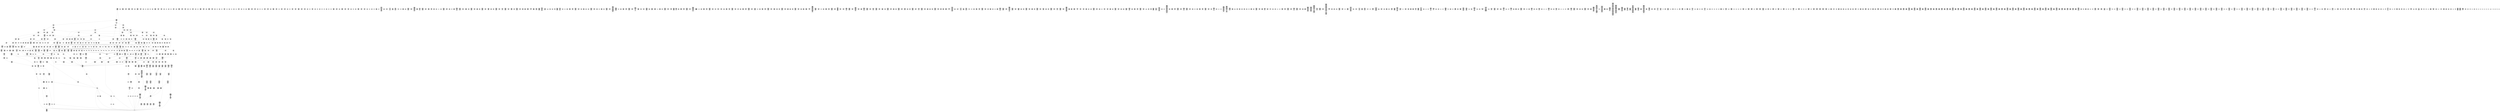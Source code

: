 /* Generated by GvGen v.1.0 (https://www.github.com/stricaud/gvgen) */

digraph G {
compound=true;
   node1 [label="[anywhere]"];
   node2 [label="# 0x0
PUSHX Data
PUSHX Data
MSTORE
PUSHX LogicData
CALLDATASIZE
LT
PUSHX Data
JUMPI
"];
   node3 [label="# 0xd
PUSHX Data
CALLDATALOAD
PUSHX BitData
SHR
PUSHX LogicData
GT
PUSHX Data
JUMPI
"];
   node4 [label="# 0x1e
PUSHX LogicData
GT
PUSHX Data
JUMPI
"];
   node5 [label="# 0x29
PUSHX LogicData
GT
PUSHX Data
JUMPI
"];
   node6 [label="# 0x34
PUSHX LogicData
GT
PUSHX Data
JUMPI
"];
   node7 [label="# 0x3f
PUSHX LogicData
EQ
PUSHX Data
JUMPI
"];
   node8 [label="# 0x4a
PUSHX LogicData
EQ
PUSHX Data
JUMPI
"];
   node9 [label="# 0x55
PUSHX LogicData
EQ
PUSHX Data
JUMPI
"];
   node10 [label="# 0x60
PUSHX LogicData
EQ
PUSHX Data
JUMPI
"];
   node11 [label="# 0x6b
PUSHX Data
JUMP
"];
   node12 [label="# 0x6f
JUMPDEST
PUSHX LogicData
EQ
PUSHX Data
JUMPI
"];
   node13 [label="# 0x7b
PUSHX LogicData
EQ
PUSHX Data
JUMPI
"];
   node14 [label="# 0x86
PUSHX LogicData
EQ
PUSHX Data
JUMPI
"];
   node15 [label="# 0x91
PUSHX Data
JUMP
"];
   node16 [label="# 0x95
JUMPDEST
PUSHX LogicData
GT
PUSHX Data
JUMPI
"];
   node17 [label="# 0xa1
PUSHX LogicData
EQ
PUSHX Data
JUMPI
"];
   node18 [label="# 0xac
PUSHX LogicData
EQ
PUSHX Data
JUMPI
"];
   node19 [label="# 0xb7
PUSHX LogicData
EQ
PUSHX Data
JUMPI
"];
   node20 [label="# 0xc2
PUSHX LogicData
EQ
PUSHX Data
JUMPI
"];
   node21 [label="# 0xcd
PUSHX Data
JUMP
"];
   node22 [label="# 0xd1
JUMPDEST
PUSHX LogicData
EQ
PUSHX Data
JUMPI
"];
   node23 [label="# 0xdd
PUSHX LogicData
EQ
PUSHX Data
JUMPI
"];
   node24 [label="# 0xe8
PUSHX LogicData
EQ
PUSHX Data
JUMPI
"];
   node25 [label="# 0xf3
PUSHX Data
JUMP
"];
   node26 [label="# 0xf7
JUMPDEST
PUSHX LogicData
GT
PUSHX Data
JUMPI
"];
   node27 [label="# 0x103
PUSHX LogicData
GT
PUSHX Data
JUMPI
"];
   node28 [label="# 0x10e
PUSHX LogicData
EQ
PUSHX Data
JUMPI
"];
   node29 [label="# 0x119
PUSHX LogicData
EQ
PUSHX Data
JUMPI
"];
   node30 [label="# 0x124
PUSHX LogicData
EQ
PUSHX Data
JUMPI
"];
   node31 [label="# 0x12f
PUSHX LogicData
EQ
PUSHX Data
JUMPI
"];
   node32 [label="# 0x13a
PUSHX Data
JUMP
"];
   node33 [label="# 0x13e
JUMPDEST
PUSHX LogicData
EQ
PUSHX Data
JUMPI
"];
   node34 [label="# 0x14a
PUSHX LogicData
EQ
PUSHX Data
JUMPI
"];
   node35 [label="# 0x155
PUSHX LogicData
EQ
PUSHX Data
JUMPI
"];
   node36 [label="# 0x160
PUSHX Data
JUMP
"];
   node37 [label="# 0x164
JUMPDEST
PUSHX LogicData
GT
PUSHX Data
JUMPI
"];
   node38 [label="# 0x170
PUSHX LogicData
EQ
PUSHX Data
JUMPI
"];
   node39 [label="# 0x17b
PUSHX LogicData
EQ
PUSHX Data
JUMPI
"];
   node40 [label="# 0x186
PUSHX LogicData
EQ
PUSHX Data
JUMPI
"];
   node41 [label="# 0x191
PUSHX LogicData
EQ
PUSHX Data
JUMPI
"];
   node42 [label="# 0x19c
PUSHX Data
JUMP
"];
   node43 [label="# 0x1a0
JUMPDEST
PUSHX LogicData
EQ
PUSHX Data
JUMPI
"];
   node44 [label="# 0x1ac
PUSHX LogicData
EQ
PUSHX Data
JUMPI
"];
   node45 [label="# 0x1b7
PUSHX LogicData
EQ
PUSHX Data
JUMPI
"];
   node46 [label="# 0x1c2
PUSHX Data
JUMP
"];
   node47 [label="# 0x1c6
JUMPDEST
PUSHX LogicData
GT
PUSHX Data
JUMPI
"];
   node48 [label="# 0x1d2
PUSHX LogicData
GT
PUSHX Data
JUMPI
"];
   node49 [label="# 0x1dd
PUSHX LogicData
GT
PUSHX Data
JUMPI
"];
   node50 [label="# 0x1e8
PUSHX LogicData
EQ
PUSHX Data
JUMPI
"];
   node51 [label="# 0x1f3
PUSHX LogicData
EQ
PUSHX Data
JUMPI
"];
   node52 [label="# 0x1fe
PUSHX LogicData
EQ
PUSHX Data
JUMPI
"];
   node53 [label="# 0x209
PUSHX LogicData
EQ
PUSHX Data
JUMPI
"];
   node54 [label="# 0x214
PUSHX Data
JUMP
"];
   node55 [label="# 0x218
JUMPDEST
PUSHX LogicData
EQ
PUSHX Data
JUMPI
"];
   node56 [label="# 0x224
PUSHX LogicData
EQ
PUSHX Data
JUMPI
"];
   node57 [label="# 0x22f
PUSHX LogicData
EQ
PUSHX Data
JUMPI
"];
   node58 [label="# 0x23a
PUSHX Data
JUMP
"];
   node59 [label="# 0x23e
JUMPDEST
PUSHX LogicData
GT
PUSHX Data
JUMPI
"];
   node60 [label="# 0x24a
PUSHX LogicData
EQ
PUSHX Data
JUMPI
"];
   node61 [label="# 0x255
PUSHX LogicData
EQ
PUSHX Data
JUMPI
"];
   node62 [label="# 0x260
PUSHX LogicData
EQ
PUSHX Data
JUMPI
"];
   node63 [label="# 0x26b
PUSHX LogicData
EQ
PUSHX Data
JUMPI
"];
   node64 [label="# 0x276
PUSHX Data
JUMP
"];
   node65 [label="# 0x27a
JUMPDEST
PUSHX LogicData
EQ
PUSHX Data
JUMPI
"];
   node66 [label="# 0x286
PUSHX LogicData
EQ
PUSHX Data
JUMPI
"];
   node67 [label="# 0x291
PUSHX LogicData
EQ
PUSHX Data
JUMPI
"];
   node68 [label="# 0x29c
PUSHX Data
JUMP
"];
   node69 [label="# 0x2a0
JUMPDEST
PUSHX LogicData
GT
PUSHX Data
JUMPI
"];
   node70 [label="# 0x2ac
PUSHX LogicData
GT
PUSHX Data
JUMPI
"];
   node71 [label="# 0x2b7
PUSHX LogicData
EQ
PUSHX Data
JUMPI
"];
   node72 [label="# 0x2c2
PUSHX LogicData
EQ
PUSHX Data
JUMPI
"];
   node73 [label="# 0x2cd
PUSHX LogicData
EQ
PUSHX Data
JUMPI
"];
   node74 [label="# 0x2d8
PUSHX LogicData
EQ
PUSHX Data
JUMPI
"];
   node75 [label="# 0x2e3
PUSHX Data
JUMP
"];
   node76 [label="# 0x2e7
JUMPDEST
PUSHX LogicData
EQ
PUSHX Data
JUMPI
"];
   node77 [label="# 0x2f3
PUSHX LogicData
EQ
PUSHX Data
JUMPI
"];
   node78 [label="# 0x2fe
PUSHX LogicData
EQ
PUSHX Data
JUMPI
"];
   node79 [label="# 0x309
PUSHX Data
JUMP
"];
   node80 [label="# 0x30d
JUMPDEST
PUSHX LogicData
EQ
PUSHX Data
JUMPI
"];
   node81 [label="# 0x319
PUSHX LogicData
EQ
PUSHX Data
JUMPI
"];
   node82 [label="# 0x324
PUSHX LogicData
EQ
PUSHX Data
JUMPI
"];
   node83 [label="# 0x32f
PUSHX LogicData
EQ
PUSHX Data
JUMPI
"];
   node84 [label="# 0x33a
PUSHX LogicData
EQ
PUSHX Data
JUMPI
"];
   node85 [label="# 0x345
PUSHX LogicData
EQ
PUSHX Data
JUMPI
"];
   node86 [label="# 0x350
JUMPDEST
PUSHX Data
REVERT
"];
   node87 [label="# 0x355
JUMPDEST
CALLVALUE
ISZERO
PUSHX Data
JUMPI
"];
   node88 [label="# 0x35d
PUSHX Data
REVERT
"];
   node89 [label="# 0x361
JUMPDEST
PUSHX Data
PUSHX ArithData
CALLDATASIZE
SUB
ADD
PUSHX Data
PUSHX Data
JUMP
"];
   node90 [label="# 0x377
JUMPDEST
PUSHX Data
JUMP
"];
   node91 [label="# 0x37c
JUMPDEST
PUSHX MemData
MLOAD
PUSHX Data
PUSHX Data
JUMP
"];
   node92 [label="# 0x389
JUMPDEST
PUSHX MemData
MLOAD
SUB
RETURN
"];
   node93 [label="# 0x392
JUMPDEST
CALLVALUE
ISZERO
PUSHX Data
JUMPI
"];
   node94 [label="# 0x39a
PUSHX Data
REVERT
"];
   node95 [label="# 0x39e
JUMPDEST
PUSHX Data
PUSHX Data
JUMP
"];
   node96 [label="# 0x3a7
JUMPDEST
PUSHX MemData
MLOAD
PUSHX Data
PUSHX Data
JUMP
"];
   node97 [label="# 0x3b4
JUMPDEST
PUSHX MemData
MLOAD
SUB
RETURN
"];
   node98 [label="# 0x3bd
JUMPDEST
CALLVALUE
ISZERO
PUSHX Data
JUMPI
"];
   node99 [label="# 0x3c5
PUSHX Data
REVERT
"];
   node100 [label="# 0x3c9
JUMPDEST
PUSHX Data
PUSHX ArithData
CALLDATASIZE
SUB
ADD
PUSHX Data
PUSHX Data
JUMP
"];
   node101 [label="# 0x3df
JUMPDEST
PUSHX Data
JUMP
"];
   node102 [label="# 0x3e4
JUMPDEST
PUSHX MemData
MLOAD
PUSHX Data
PUSHX Data
JUMP
"];
   node103 [label="# 0x3f1
JUMPDEST
PUSHX MemData
MLOAD
SUB
RETURN
"];
   node104 [label="# 0x3fa
JUMPDEST
CALLVALUE
ISZERO
PUSHX Data
JUMPI
"];
   node105 [label="# 0x402
PUSHX Data
REVERT
"];
   node106 [label="# 0x406
JUMPDEST
PUSHX Data
PUSHX ArithData
CALLDATASIZE
SUB
ADD
PUSHX Data
PUSHX Data
JUMP
"];
   node107 [label="# 0x41c
JUMPDEST
PUSHX Data
JUMP
"];
   node108 [label="# 0x421
JUMPDEST
STOP
"];
   node109 [label="# 0x423
JUMPDEST
PUSHX Data
PUSHX ArithData
CALLDATASIZE
SUB
ADD
PUSHX Data
PUSHX Data
JUMP
"];
   node110 [label="# 0x438
JUMPDEST
PUSHX Data
JUMP
"];
   node111 [label="# 0x43d
JUMPDEST
STOP
"];
   node112 [label="# 0x43f
JUMPDEST
CALLVALUE
ISZERO
PUSHX Data
JUMPI
"];
   node113 [label="# 0x447
PUSHX Data
REVERT
"];
   node114 [label="# 0x44b
JUMPDEST
PUSHX Data
PUSHX ArithData
CALLDATASIZE
SUB
ADD
PUSHX Data
PUSHX Data
JUMP
"];
   node115 [label="# 0x461
JUMPDEST
PUSHX Data
JUMP
"];
   node116 [label="# 0x466
JUMPDEST
PUSHX MemData
MLOAD
PUSHX Data
PUSHX Data
JUMP
"];
   node117 [label="# 0x473
JUMPDEST
PUSHX MemData
MLOAD
SUB
RETURN
"];
   node118 [label="# 0x47c
JUMPDEST
CALLVALUE
ISZERO
PUSHX Data
JUMPI
"];
   node119 [label="# 0x484
PUSHX Data
REVERT
"];
   node120 [label="# 0x488
JUMPDEST
PUSHX Data
PUSHX Data
JUMP
"];
   node121 [label="# 0x491
JUMPDEST
PUSHX MemData
MLOAD
PUSHX Data
PUSHX Data
JUMP
"];
   node122 [label="# 0x49e
JUMPDEST
PUSHX MemData
MLOAD
SUB
RETURN
"];
   node123 [label="# 0x4a7
JUMPDEST
CALLVALUE
ISZERO
PUSHX Data
JUMPI
"];
   node124 [label="# 0x4af
PUSHX Data
REVERT
"];
   node125 [label="# 0x4b3
JUMPDEST
PUSHX Data
PUSHX ArithData
CALLDATASIZE
SUB
ADD
PUSHX Data
PUSHX Data
JUMP
"];
   node126 [label="# 0x4c9
JUMPDEST
PUSHX Data
JUMP
"];
   node127 [label="# 0x4ce
JUMPDEST
STOP
"];
   node128 [label="# 0x4d0
JUMPDEST
CALLVALUE
ISZERO
PUSHX Data
JUMPI
"];
   node129 [label="# 0x4d8
PUSHX Data
REVERT
"];
   node130 [label="# 0x4dc
JUMPDEST
PUSHX Data
PUSHX ArithData
CALLDATASIZE
SUB
ADD
PUSHX Data
PUSHX Data
JUMP
"];
   node131 [label="# 0x4f2
JUMPDEST
PUSHX Data
JUMP
"];
   node132 [label="# 0x4f7
JUMPDEST
STOP
"];
   node133 [label="# 0x4f9
JUMPDEST
CALLVALUE
ISZERO
PUSHX Data
JUMPI
"];
   node134 [label="# 0x501
PUSHX Data
REVERT
"];
   node135 [label="# 0x505
JUMPDEST
PUSHX Data
PUSHX Data
JUMP
"];
   node136 [label="# 0x50e
JUMPDEST
PUSHX MemData
MLOAD
PUSHX Data
PUSHX Data
JUMP
"];
   node137 [label="# 0x51b
JUMPDEST
PUSHX MemData
MLOAD
SUB
RETURN
"];
   node138 [label="# 0x524
JUMPDEST
CALLVALUE
ISZERO
PUSHX Data
JUMPI
"];
   node139 [label="# 0x52c
PUSHX Data
REVERT
"];
   node140 [label="# 0x530
JUMPDEST
PUSHX Data
PUSHX ArithData
CALLDATASIZE
SUB
ADD
PUSHX Data
PUSHX Data
JUMP
"];
   node141 [label="# 0x546
JUMPDEST
PUSHX Data
JUMP
"];
   node142 [label="# 0x54b
JUMPDEST
PUSHX MemData
MLOAD
PUSHX Data
PUSHX Data
JUMP
"];
   node143 [label="# 0x558
JUMPDEST
PUSHX MemData
MLOAD
SUB
RETURN
"];
   node144 [label="# 0x561
JUMPDEST
CALLVALUE
ISZERO
PUSHX Data
JUMPI
"];
   node145 [label="# 0x569
PUSHX Data
REVERT
"];
   node146 [label="# 0x56d
JUMPDEST
PUSHX Data
PUSHX Data
JUMP
"];
   node147 [label="# 0x576
JUMPDEST
PUSHX MemData
MLOAD
PUSHX Data
PUSHX Data
JUMP
"];
   node148 [label="# 0x583
JUMPDEST
PUSHX MemData
MLOAD
SUB
RETURN
"];
   node149 [label="# 0x58c
JUMPDEST
CALLVALUE
ISZERO
PUSHX Data
JUMPI
"];
   node150 [label="# 0x594
PUSHX Data
REVERT
"];
   node151 [label="# 0x598
JUMPDEST
PUSHX Data
PUSHX ArithData
CALLDATASIZE
SUB
ADD
PUSHX Data
PUSHX Data
JUMP
"];
   node152 [label="# 0x5ae
JUMPDEST
PUSHX Data
JUMP
"];
   node153 [label="# 0x5b3
JUMPDEST
STOP
"];
   node154 [label="# 0x5b5
JUMPDEST
CALLVALUE
ISZERO
PUSHX Data
JUMPI
"];
   node155 [label="# 0x5bd
PUSHX Data
REVERT
"];
   node156 [label="# 0x5c1
JUMPDEST
PUSHX Data
PUSHX Data
JUMP
"];
   node157 [label="# 0x5ca
JUMPDEST
PUSHX MemData
MLOAD
PUSHX Data
PUSHX Data
JUMP
"];
   node158 [label="# 0x5d7
JUMPDEST
PUSHX MemData
MLOAD
SUB
RETURN
"];
   node159 [label="# 0x5e0
JUMPDEST
CALLVALUE
ISZERO
PUSHX Data
JUMPI
"];
   node160 [label="# 0x5e8
PUSHX Data
REVERT
"];
   node161 [label="# 0x5ec
JUMPDEST
PUSHX Data
PUSHX ArithData
CALLDATASIZE
SUB
ADD
PUSHX Data
PUSHX Data
JUMP
"];
   node162 [label="# 0x602
JUMPDEST
PUSHX Data
JUMP
"];
   node163 [label="# 0x607
JUMPDEST
STOP
"];
   node164 [label="# 0x609
JUMPDEST
CALLVALUE
ISZERO
PUSHX Data
JUMPI
"];
   node165 [label="# 0x611
PUSHX Data
REVERT
"];
   node166 [label="# 0x615
JUMPDEST
PUSHX Data
PUSHX Data
JUMP
"];
   node167 [label="# 0x61e
JUMPDEST
PUSHX MemData
MLOAD
PUSHX Data
PUSHX Data
JUMP
"];
   node168 [label="# 0x62b
JUMPDEST
PUSHX MemData
MLOAD
SUB
RETURN
"];
   node169 [label="# 0x634
JUMPDEST
CALLVALUE
ISZERO
PUSHX Data
JUMPI
"];
   node170 [label="# 0x63c
PUSHX Data
REVERT
"];
   node171 [label="# 0x640
JUMPDEST
PUSHX Data
PUSHX ArithData
CALLDATASIZE
SUB
ADD
PUSHX Data
PUSHX Data
JUMP
"];
   node172 [label="# 0x656
JUMPDEST
PUSHX Data
JUMP
"];
   node173 [label="# 0x65b
JUMPDEST
PUSHX MemData
MLOAD
PUSHX Data
PUSHX Data
JUMP
"];
   node174 [label="# 0x668
JUMPDEST
PUSHX MemData
MLOAD
SUB
RETURN
"];
   node175 [label="# 0x671
JUMPDEST
CALLVALUE
ISZERO
PUSHX Data
JUMPI
"];
   node176 [label="# 0x679
PUSHX Data
REVERT
"];
   node177 [label="# 0x67d
JUMPDEST
PUSHX Data
PUSHX ArithData
CALLDATASIZE
SUB
ADD
PUSHX Data
PUSHX Data
JUMP
"];
   node178 [label="# 0x693
JUMPDEST
PUSHX Data
JUMP
"];
   node179 [label="# 0x698
JUMPDEST
STOP
"];
   node180 [label="# 0x69a
JUMPDEST
CALLVALUE
ISZERO
PUSHX Data
JUMPI
"];
   node181 [label="# 0x6a2
PUSHX Data
REVERT
"];
   node182 [label="# 0x6a6
JUMPDEST
PUSHX Data
PUSHX ArithData
CALLDATASIZE
SUB
ADD
PUSHX Data
PUSHX Data
JUMP
"];
   node183 [label="# 0x6bc
JUMPDEST
PUSHX Data
JUMP
"];
   node184 [label="# 0x6c1
JUMPDEST
STOP
"];
   node185 [label="# 0x6c3
JUMPDEST
CALLVALUE
ISZERO
PUSHX Data
JUMPI
"];
   node186 [label="# 0x6cb
PUSHX Data
REVERT
"];
   node187 [label="# 0x6cf
JUMPDEST
PUSHX Data
PUSHX Data
JUMP
"];
   node188 [label="# 0x6d8
JUMPDEST
PUSHX MemData
MLOAD
PUSHX Data
PUSHX Data
JUMP
"];
   node189 [label="# 0x6e5
JUMPDEST
PUSHX MemData
MLOAD
SUB
RETURN
"];
   node190 [label="# 0x6ee
JUMPDEST
CALLVALUE
ISZERO
PUSHX Data
JUMPI
"];
   node191 [label="# 0x6f6
PUSHX Data
REVERT
"];
   node192 [label="# 0x6fa
JUMPDEST
PUSHX Data
PUSHX Data
JUMP
"];
   node193 [label="# 0x703
JUMPDEST
STOP
"];
   node194 [label="# 0x705
JUMPDEST
CALLVALUE
ISZERO
PUSHX Data
JUMPI
"];
   node195 [label="# 0x70d
PUSHX Data
REVERT
"];
   node196 [label="# 0x711
JUMPDEST
PUSHX Data
PUSHX ArithData
CALLDATASIZE
SUB
ADD
PUSHX Data
PUSHX Data
JUMP
"];
   node197 [label="# 0x727
JUMPDEST
PUSHX Data
JUMP
"];
   node198 [label="# 0x72c
JUMPDEST
STOP
"];
   node199 [label="# 0x72e
JUMPDEST
CALLVALUE
ISZERO
PUSHX Data
JUMPI
"];
   node200 [label="# 0x736
PUSHX Data
REVERT
"];
   node201 [label="# 0x73a
JUMPDEST
PUSHX Data
PUSHX ArithData
CALLDATASIZE
SUB
ADD
PUSHX Data
PUSHX Data
JUMP
"];
   node202 [label="# 0x750
JUMPDEST
PUSHX Data
JUMP
"];
   node203 [label="# 0x755
JUMPDEST
STOP
"];
   node204 [label="# 0x757
JUMPDEST
CALLVALUE
ISZERO
PUSHX Data
JUMPI
"];
   node205 [label="# 0x75f
PUSHX Data
REVERT
"];
   node206 [label="# 0x763
JUMPDEST
PUSHX Data
PUSHX Data
JUMP
"];
   node207 [label="# 0x76c
JUMPDEST
PUSHX MemData
MLOAD
PUSHX Data
PUSHX Data
JUMP
"];
   node208 [label="# 0x779
JUMPDEST
PUSHX MemData
MLOAD
SUB
RETURN
"];
   node209 [label="# 0x782
JUMPDEST
CALLVALUE
ISZERO
PUSHX Data
JUMPI
"];
   node210 [label="# 0x78a
PUSHX Data
REVERT
"];
   node211 [label="# 0x78e
JUMPDEST
PUSHX Data
PUSHX ArithData
CALLDATASIZE
SUB
ADD
PUSHX Data
PUSHX Data
JUMP
"];
   node212 [label="# 0x7a4
JUMPDEST
PUSHX Data
JUMP
"];
   node213 [label="# 0x7a9
JUMPDEST
STOP
"];
   node214 [label="# 0x7ab
JUMPDEST
CALLVALUE
ISZERO
PUSHX Data
JUMPI
"];
   node215 [label="# 0x7b3
PUSHX Data
REVERT
"];
   node216 [label="# 0x7b7
JUMPDEST
PUSHX Data
PUSHX ArithData
CALLDATASIZE
SUB
ADD
PUSHX Data
PUSHX Data
JUMP
"];
   node217 [label="# 0x7cd
JUMPDEST
PUSHX Data
JUMP
"];
   node218 [label="# 0x7d2
JUMPDEST
PUSHX MemData
MLOAD
PUSHX Data
PUSHX Data
JUMP
"];
   node219 [label="# 0x7df
JUMPDEST
PUSHX MemData
MLOAD
SUB
RETURN
"];
   node220 [label="# 0x7e8
JUMPDEST
CALLVALUE
ISZERO
PUSHX Data
JUMPI
"];
   node221 [label="# 0x7f0
PUSHX Data
REVERT
"];
   node222 [label="# 0x7f4
JUMPDEST
PUSHX Data
PUSHX Data
JUMP
"];
   node223 [label="# 0x7fd
JUMPDEST
PUSHX MemData
MLOAD
PUSHX Data
PUSHX Data
JUMP
"];
   node224 [label="# 0x80a
JUMPDEST
PUSHX MemData
MLOAD
SUB
RETURN
"];
   node225 [label="# 0x813
JUMPDEST
CALLVALUE
ISZERO
PUSHX Data
JUMPI
"];
   node226 [label="# 0x81b
PUSHX Data
REVERT
"];
   node227 [label="# 0x81f
JUMPDEST
PUSHX Data
PUSHX ArithData
CALLDATASIZE
SUB
ADD
PUSHX Data
PUSHX Data
JUMP
"];
   node228 [label="# 0x835
JUMPDEST
PUSHX Data
JUMP
"];
   node229 [label="# 0x83a
JUMPDEST
STOP
"];
   node230 [label="# 0x83c
JUMPDEST
CALLVALUE
ISZERO
PUSHX Data
JUMPI
"];
   node231 [label="# 0x844
PUSHX Data
REVERT
"];
   node232 [label="# 0x848
JUMPDEST
PUSHX Data
PUSHX Data
JUMP
"];
   node233 [label="# 0x851
JUMPDEST
STOP
"];
   node234 [label="# 0x853
JUMPDEST
CALLVALUE
ISZERO
PUSHX Data
JUMPI
"];
   node235 [label="# 0x85b
PUSHX Data
REVERT
"];
   node236 [label="# 0x85f
JUMPDEST
PUSHX Data
PUSHX Data
JUMP
"];
   node237 [label="# 0x868
JUMPDEST
PUSHX MemData
MLOAD
PUSHX Data
PUSHX Data
JUMP
"];
   node238 [label="# 0x875
JUMPDEST
PUSHX MemData
MLOAD
SUB
RETURN
"];
   node239 [label="# 0x87e
JUMPDEST
CALLVALUE
ISZERO
PUSHX Data
JUMPI
"];
   node240 [label="# 0x886
PUSHX Data
REVERT
"];
   node241 [label="# 0x88a
JUMPDEST
PUSHX Data
PUSHX Data
JUMP
"];
   node242 [label="# 0x893
JUMPDEST
PUSHX MemData
MLOAD
PUSHX Data
PUSHX Data
JUMP
"];
   node243 [label="# 0x8a0
JUMPDEST
PUSHX MemData
MLOAD
SUB
RETURN
"];
   node244 [label="# 0x8a9
JUMPDEST
CALLVALUE
ISZERO
PUSHX Data
JUMPI
"];
   node245 [label="# 0x8b1
PUSHX Data
REVERT
"];
   node246 [label="# 0x8b5
JUMPDEST
PUSHX Data
PUSHX ArithData
CALLDATASIZE
SUB
ADD
PUSHX Data
PUSHX Data
JUMP
"];
   node247 [label="# 0x8cb
JUMPDEST
PUSHX Data
JUMP
"];
   node248 [label="# 0x8d0
JUMPDEST
PUSHX MemData
MLOAD
PUSHX Data
PUSHX Data
JUMP
"];
   node249 [label="# 0x8dd
JUMPDEST
PUSHX MemData
MLOAD
SUB
RETURN
"];
   node250 [label="# 0x8e6
JUMPDEST
CALLVALUE
ISZERO
PUSHX Data
JUMPI
"];
   node251 [label="# 0x8ee
PUSHX Data
REVERT
"];
   node252 [label="# 0x8f2
JUMPDEST
PUSHX Data
PUSHX Data
JUMP
"];
   node253 [label="# 0x8fb
JUMPDEST
STOP
"];
   node254 [label="# 0x8fd
JUMPDEST
CALLVALUE
ISZERO
PUSHX Data
JUMPI
"];
   node255 [label="# 0x905
PUSHX Data
REVERT
"];
   node256 [label="# 0x909
JUMPDEST
PUSHX Data
PUSHX Data
JUMP
"];
   node257 [label="# 0x912
JUMPDEST
PUSHX MemData
MLOAD
PUSHX Data
PUSHX Data
JUMP
"];
   node258 [label="# 0x91f
JUMPDEST
PUSHX MemData
MLOAD
SUB
RETURN
"];
   node259 [label="# 0x928
JUMPDEST
CALLVALUE
ISZERO
PUSHX Data
JUMPI
"];
   node260 [label="# 0x930
PUSHX Data
REVERT
"];
   node261 [label="# 0x934
JUMPDEST
PUSHX Data
PUSHX Data
JUMP
"];
   node262 [label="# 0x93d
JUMPDEST
PUSHX MemData
MLOAD
PUSHX Data
PUSHX Data
JUMP
"];
   node263 [label="# 0x94a
JUMPDEST
PUSHX MemData
MLOAD
SUB
RETURN
"];
   node264 [label="# 0x953
JUMPDEST
PUSHX Data
PUSHX ArithData
CALLDATASIZE
SUB
ADD
PUSHX Data
PUSHX Data
JUMP
"];
   node265 [label="# 0x968
JUMPDEST
PUSHX Data
JUMP
"];
   node266 [label="# 0x96d
JUMPDEST
STOP
"];
   node267 [label="# 0x96f
JUMPDEST
CALLVALUE
ISZERO
PUSHX Data
JUMPI
"];
   node268 [label="# 0x977
PUSHX Data
REVERT
"];
   node269 [label="# 0x97b
JUMPDEST
PUSHX Data
PUSHX Data
JUMP
"];
   node270 [label="# 0x984
JUMPDEST
PUSHX MemData
MLOAD
PUSHX Data
PUSHX Data
JUMP
"];
   node271 [label="# 0x991
JUMPDEST
PUSHX MemData
MLOAD
SUB
RETURN
"];
   node272 [label="# 0x99a
JUMPDEST
CALLVALUE
ISZERO
PUSHX Data
JUMPI
"];
   node273 [label="# 0x9a2
PUSHX Data
REVERT
"];
   node274 [label="# 0x9a6
JUMPDEST
PUSHX Data
PUSHX Data
JUMP
"];
   node275 [label="# 0x9af
JUMPDEST
PUSHX MemData
MLOAD
PUSHX Data
PUSHX Data
JUMP
"];
   node276 [label="# 0x9bc
JUMPDEST
PUSHX MemData
MLOAD
SUB
RETURN
"];
   node277 [label="# 0x9c5
JUMPDEST
CALLVALUE
ISZERO
PUSHX Data
JUMPI
"];
   node278 [label="# 0x9cd
PUSHX Data
REVERT
"];
   node279 [label="# 0x9d1
JUMPDEST
PUSHX Data
PUSHX Data
JUMP
"];
   node280 [label="# 0x9da
JUMPDEST
PUSHX MemData
MLOAD
PUSHX Data
PUSHX Data
JUMP
"];
   node281 [label="# 0x9e7
JUMPDEST
PUSHX MemData
MLOAD
SUB
RETURN
"];
   node282 [label="# 0x9f0
JUMPDEST
CALLVALUE
ISZERO
PUSHX Data
JUMPI
"];
   node283 [label="# 0x9f8
PUSHX Data
REVERT
"];
   node284 [label="# 0x9fc
JUMPDEST
PUSHX Data
PUSHX Data
JUMP
"];
   node285 [label="# 0xa05
JUMPDEST
PUSHX MemData
MLOAD
PUSHX Data
PUSHX Data
JUMP
"];
   node286 [label="# 0xa12
JUMPDEST
PUSHX MemData
MLOAD
SUB
RETURN
"];
   node287 [label="# 0xa1b
JUMPDEST
CALLVALUE
ISZERO
PUSHX Data
JUMPI
"];
   node288 [label="# 0xa23
PUSHX Data
REVERT
"];
   node289 [label="# 0xa27
JUMPDEST
PUSHX Data
PUSHX ArithData
CALLDATASIZE
SUB
ADD
PUSHX Data
PUSHX Data
JUMP
"];
   node290 [label="# 0xa3d
JUMPDEST
PUSHX Data
JUMP
"];
   node291 [label="# 0xa42
JUMPDEST
STOP
"];
   node292 [label="# 0xa44
JUMPDEST
CALLVALUE
ISZERO
PUSHX Data
JUMPI
"];
   node293 [label="# 0xa4c
PUSHX Data
REVERT
"];
   node294 [label="# 0xa50
JUMPDEST
PUSHX Data
PUSHX Data
JUMP
"];
   node295 [label="# 0xa59
JUMPDEST
PUSHX MemData
MLOAD
PUSHX Data
PUSHX Data
JUMP
"];
   node296 [label="# 0xa66
JUMPDEST
PUSHX MemData
MLOAD
SUB
RETURN
"];
   node297 [label="# 0xa6f
JUMPDEST
CALLVALUE
ISZERO
PUSHX Data
JUMPI
"];
   node298 [label="# 0xa77
PUSHX Data
REVERT
"];
   node299 [label="# 0xa7b
JUMPDEST
PUSHX Data
PUSHX ArithData
CALLDATASIZE
SUB
ADD
PUSHX Data
PUSHX Data
JUMP
"];
   node300 [label="# 0xa91
JUMPDEST
PUSHX Data
JUMP
"];
   node301 [label="# 0xa96
JUMPDEST
STOP
"];
   node302 [label="# 0xa98
JUMPDEST
PUSHX Data
PUSHX ArithData
CALLDATASIZE
SUB
ADD
PUSHX Data
PUSHX Data
JUMP
"];
   node303 [label="# 0xaad
JUMPDEST
PUSHX Data
JUMP
"];
   node304 [label="# 0xab2
JUMPDEST
STOP
"];
   node305 [label="# 0xab4
JUMPDEST
CALLVALUE
ISZERO
PUSHX Data
JUMPI
"];
   node306 [label="# 0xabc
PUSHX Data
REVERT
"];
   node307 [label="# 0xac0
JUMPDEST
PUSHX Data
PUSHX Data
JUMP
"];
   node308 [label="# 0xac9
JUMPDEST
STOP
"];
   node309 [label="# 0xacb
JUMPDEST
CALLVALUE
ISZERO
PUSHX Data
JUMPI
"];
   node310 [label="# 0xad3
PUSHX Data
REVERT
"];
   node311 [label="# 0xad7
JUMPDEST
PUSHX Data
PUSHX ArithData
CALLDATASIZE
SUB
ADD
PUSHX Data
PUSHX Data
JUMP
"];
   node312 [label="# 0xaed
JUMPDEST
PUSHX Data
JUMP
"];
   node313 [label="# 0xaf2
JUMPDEST
STOP
"];
   node314 [label="# 0xaf4
JUMPDEST
CALLVALUE
ISZERO
PUSHX Data
JUMPI
"];
   node315 [label="# 0xafc
PUSHX Data
REVERT
"];
   node316 [label="# 0xb00
JUMPDEST
PUSHX Data
PUSHX Data
JUMP
"];
   node317 [label="# 0xb09
JUMPDEST
STOP
"];
   node318 [label="# 0xb0b
JUMPDEST
CALLVALUE
ISZERO
PUSHX Data
JUMPI
"];
   node319 [label="# 0xb13
PUSHX Data
REVERT
"];
   node320 [label="# 0xb17
JUMPDEST
PUSHX Data
PUSHX Data
JUMP
"];
   node321 [label="# 0xb20
JUMPDEST
PUSHX MemData
MLOAD
PUSHX Data
PUSHX Data
JUMP
"];
   node322 [label="# 0xb2d
JUMPDEST
PUSHX MemData
MLOAD
SUB
RETURN
"];
   node323 [label="# 0xb36
JUMPDEST
CALLVALUE
ISZERO
PUSHX Data
JUMPI
"];
   node324 [label="# 0xb3e
PUSHX Data
REVERT
"];
   node325 [label="# 0xb42
JUMPDEST
PUSHX Data
PUSHX ArithData
CALLDATASIZE
SUB
ADD
PUSHX Data
PUSHX Data
JUMP
"];
   node326 [label="# 0xb58
JUMPDEST
PUSHX Data
JUMP
"];
   node327 [label="# 0xb5d
JUMPDEST
PUSHX MemData
MLOAD
PUSHX Data
PUSHX Data
JUMP
"];
   node328 [label="# 0xb6a
JUMPDEST
PUSHX MemData
MLOAD
SUB
RETURN
"];
   node329 [label="# 0xb73
JUMPDEST
CALLVALUE
ISZERO
PUSHX Data
JUMPI
"];
   node330 [label="# 0xb7b
PUSHX Data
REVERT
"];
   node331 [label="# 0xb7f
JUMPDEST
PUSHX Data
PUSHX Data
JUMP
"];
   node332 [label="# 0xb88
JUMPDEST
PUSHX MemData
MLOAD
PUSHX Data
PUSHX Data
JUMP
"];
   node333 [label="# 0xb95
JUMPDEST
PUSHX MemData
MLOAD
SUB
RETURN
"];
   node334 [label="# 0xb9e
JUMPDEST
CALLVALUE
ISZERO
PUSHX Data
JUMPI
"];
   node335 [label="# 0xba6
PUSHX Data
REVERT
"];
   node336 [label="# 0xbaa
JUMPDEST
PUSHX Data
PUSHX ArithData
CALLDATASIZE
SUB
ADD
PUSHX Data
PUSHX Data
JUMP
"];
   node337 [label="# 0xbc0
JUMPDEST
PUSHX Data
JUMP
"];
   node338 [label="# 0xbc5
JUMPDEST
STOP
"];
   node339 [label="# 0xbc7
JUMPDEST
CALLVALUE
ISZERO
PUSHX Data
JUMPI
"];
   node340 [label="# 0xbcf
PUSHX Data
REVERT
"];
   node341 [label="# 0xbd3
JUMPDEST
PUSHX Data
PUSHX ArithData
CALLDATASIZE
SUB
ADD
PUSHX Data
PUSHX Data
JUMP
"];
   node342 [label="# 0xbe9
JUMPDEST
PUSHX Data
JUMP
"];
   node343 [label="# 0xbee
JUMPDEST
PUSHX MemData
MLOAD
PUSHX Data
PUSHX Data
JUMP
"];
   node344 [label="# 0xbfb
JUMPDEST
PUSHX MemData
MLOAD
SUB
RETURN
"];
   node345 [label="# 0xc04
JUMPDEST
CALLVALUE
ISZERO
PUSHX Data
JUMPI
"];
   node346 [label="# 0xc0c
PUSHX Data
REVERT
"];
   node347 [label="# 0xc10
JUMPDEST
PUSHX Data
PUSHX Data
JUMP
"];
   node348 [label="# 0xc19
JUMPDEST
PUSHX MemData
MLOAD
PUSHX Data
PUSHX Data
JUMP
"];
   node349 [label="# 0xc26
JUMPDEST
PUSHX MemData
MLOAD
SUB
RETURN
"];
   node350 [label="# 0xc2f
JUMPDEST
CALLVALUE
ISZERO
PUSHX Data
JUMPI
"];
   node351 [label="# 0xc37
PUSHX Data
REVERT
"];
   node352 [label="# 0xc3b
JUMPDEST
PUSHX Data
PUSHX ArithData
CALLDATASIZE
SUB
ADD
PUSHX Data
PUSHX Data
JUMP
"];
   node353 [label="# 0xc51
JUMPDEST
PUSHX Data
JUMP
"];
   node354 [label="# 0xc56
JUMPDEST
STOP
"];
   node355 [label="# 0xc58
JUMPDEST
CALLVALUE
ISZERO
PUSHX Data
JUMPI
"];
   node356 [label="# 0xc60
PUSHX Data
REVERT
"];
   node357 [label="# 0xc64
JUMPDEST
PUSHX Data
PUSHX ArithData
CALLDATASIZE
SUB
ADD
PUSHX Data
PUSHX Data
JUMP
"];
   node358 [label="# 0xc7a
JUMPDEST
PUSHX Data
JUMP
"];
   node359 [label="# 0xc7f
JUMPDEST
STOP
"];
   node360 [label="# 0xc81
JUMPDEST
PUSHX Data
PUSHX Data
PUSHX Data
JUMP
"];
   node361 [label="# 0xc8c
JUMPDEST
JUMP
"];
   node362 [label="# 0xc93
JUMPDEST
PUSHX Data
PUSHX StorData
SLOAD
PUSHX Data
PUSHX Data
JUMP
"];
   node363 [label="# 0xca2
JUMPDEST
PUSHX ArithData
ADD
PUSHX ArithData
DIV
MUL
PUSHX ArithData
ADD
PUSHX MemData
MLOAD
ADD
PUSHX Data
MSTORE
MSTORE
PUSHX ArithData
ADD
SLOAD
PUSHX Data
PUSHX Data
JUMP
"];
   node364 [label="# 0xcce
JUMPDEST
ISZERO
PUSHX Data
JUMPI
"];
   node365 [label="# 0xcd5
PUSHX LogicData
LT
PUSHX Data
JUMPI
"];
   node366 [label="# 0xcdd
PUSHX ArithData
SLOAD
DIV
MUL
MSTORE
PUSHX ArithData
ADD
PUSHX Data
JUMP
"];
   node367 [label="# 0xcf0
JUMPDEST
ADD
PUSHX Data
MSTORE
PUSHX Data
PUSHX Data
SHA3
"];
   node368 [label="# 0xcfe
JUMPDEST
SLOAD
MSTORE
PUSHX ArithData
ADD
PUSHX ArithData
ADD
GT
PUSHX Data
JUMPI
"];
   node369 [label="# 0xd12
SUB
PUSHX BitData
AND
ADD
"];
   node370 [label="# 0xd1b
JUMPDEST
JUMP
"];
   node371 [label="# 0xd25
JUMPDEST
PUSHX Data
PUSHX Data
PUSHX Data
JUMP
"];
   node372 [label="# 0xd30
JUMPDEST
PUSHX Data
JUMPI
"];
   node373 [label="# 0xd35
PUSHX MemData
MLOAD
PUSHX Data
MSTORE
PUSHX ArithData
ADD
PUSHX Data
PUSHX Data
JUMP
"];
   node374 [label="# 0xd66
JUMPDEST
PUSHX MemData
MLOAD
SUB
REVERT
"];
   node375 [label="# 0xd6f
JUMPDEST
PUSHX Data
PUSHX ArithData
MSTORE
PUSHX ArithData
ADD
MSTORE
PUSHX ArithData
ADD
PUSHX Data
SHA3
PUSHX ArithData
SLOAD
PUSHX ArithData
EXP
DIV
PUSHX BitData
AND
JUMP
"];
   node376 [label="# 0xdaa
JUMPDEST
PUSHX Data
PUSHX Data
PUSHX Data
JUMP
"];
   node377 [label="# 0xdb5
JUMPDEST
PUSHX BitData
AND
PUSHX BitData
AND
EQ
ISZERO
PUSHX Data
JUMPI
"];
   node378 [label="# 0xdec
PUSHX MemData
MLOAD
PUSHX Data
MSTORE
PUSHX ArithData
ADD
PUSHX Data
PUSHX Data
JUMP
"];
   node379 [label="# 0xe1d
JUMPDEST
PUSHX MemData
MLOAD
SUB
REVERT
"];
   node380 [label="# 0xe26
JUMPDEST
PUSHX BitData
AND
PUSHX Data
PUSHX Data
JUMP
"];
   node381 [label="# 0xe45
JUMPDEST
PUSHX BitData
AND
EQ
PUSHX Data
JUMPI
"];
   node382 [label="# 0xe62
PUSHX Data
PUSHX Data
PUSHX Data
JUMP
"];
   node383 [label="# 0xe6e
JUMPDEST
PUSHX Data
JUMP
"];
   node384 [label="# 0xe73
JUMPDEST
"];
   node385 [label="# 0xe74
JUMPDEST
PUSHX Data
JUMPI
"];
   node386 [label="# 0xe79
PUSHX MemData
MLOAD
PUSHX Data
MSTORE
PUSHX ArithData
ADD
PUSHX Data
PUSHX Data
JUMP
"];
   node387 [label="# 0xeaa
JUMPDEST
PUSHX MemData
MLOAD
SUB
REVERT
"];
   node388 [label="# 0xeb3
JUMPDEST
PUSHX Data
PUSHX Data
JUMP
"];
   node389 [label="# 0xebd
JUMPDEST
JUMP
"];
   node390 [label="# 0xec2
JUMPDEST
PUSHX Data
PUSHX Data
PUSHX Data
JUMP
"];
   node391 [label="# 0xecc
JUMPDEST
PUSHX StorData
PUSHX ArithData
SLOAD
PUSHX ArithData
EXP
DIV
PUSHX BitData
AND
PUSHX Data
JUMPI
"];
   node392 [label="# 0xee3
PUSHX MemData
MLOAD
PUSHX Data
MSTORE
PUSHX ArithData
ADD
PUSHX Data
PUSHX Data
JUMP
"];
   node393 [label="# 0xf14
JUMPDEST
PUSHX MemData
MLOAD
SUB
REVERT
"];
   node394 [label="# 0xf1d
JUMPDEST
PUSHX StorData
SLOAD
PUSHX Data
PUSHX Data
JUMP
"];
   node395 [label="# 0xf2c
JUMPDEST
GT
ISZERO
PUSHX Data
JUMPI
"];
   node396 [label="# 0xf33
PUSHX MemData
MLOAD
PUSHX Data
MSTORE
PUSHX ArithData
ADD
PUSHX Data
PUSHX Data
JUMP
"];
   node397 [label="# 0xf64
JUMPDEST
PUSHX MemData
MLOAD
SUB
REVERT
"];
   node398 [label="# 0xf6d
JUMPDEST
PUSHX Data
PUSHX Data
PUSHX Data
JUMP
"];
   node399 [label="# 0xf7c
JUMPDEST
GT
ISZERO
PUSHX Data
JUMPI
"];
   node400 [label="# 0xf83
PUSHX MemData
MLOAD
PUSHX Data
MSTORE
PUSHX ArithData
ADD
PUSHX Data
PUSHX Data
JUMP
"];
   node401 [label="# 0xfb4
JUMPDEST
PUSHX MemData
MLOAD
SUB
REVERT
"];
   node402 [label="# 0xfbd
JUMPDEST
PUSHX StorData
SLOAD
PUSHX Data
CALLER
PUSHX Data
JUMP
"];
   node403 [label="# 0xfca
JUMPDEST
PUSHX Data
PUSHX Data
JUMP
"];
   node404 [label="# 0xfd4
JUMPDEST
GT
ISZERO
PUSHX Data
JUMPI
"];
   node405 [label="# 0xfdb
PUSHX MemData
MLOAD
PUSHX Data
MSTORE
PUSHX ArithData
ADD
PUSHX Data
PUSHX Data
JUMP
"];
   node406 [label="# 0x100c
JUMPDEST
PUSHX MemData
MLOAD
SUB
REVERT
"];
   node407 [label="# 0x1015
JUMPDEST
PUSHX StorData
SLOAD
GT
ISZERO
PUSHX Data
JUMPI
"];
   node408 [label="# 0x1020
PUSHX MemData
MLOAD
PUSHX Data
MSTORE
PUSHX ArithData
ADD
PUSHX Data
PUSHX Data
JUMP
"];
   node409 [label="# 0x1051
JUMPDEST
PUSHX MemData
MLOAD
SUB
REVERT
"];
   node410 [label="# 0x105a
JUMPDEST
CALLVALUE
PUSHX StorData
SLOAD
PUSHX Data
PUSHX Data
JUMP
"];
   node411 [label="# 0x1069
JUMPDEST
GT
ISZERO
PUSHX Data
JUMPI
"];
   node412 [label="# 0x1070
PUSHX MemData
MLOAD
PUSHX Data
MSTORE
PUSHX ArithData
ADD
PUSHX Data
PUSHX Data
JUMP
"];
   node413 [label="# 0x10a1
JUMPDEST
PUSHX MemData
MLOAD
SUB
REVERT
"];
   node414 [label="# 0x10aa
JUMPDEST
PUSHX Data
CALLER
PUSHX Data
JUMP
"];
   node415 [label="# 0x10b4
JUMPDEST
PUSHX Data
PUSHX Data
PUSHX Data
JUMP
"];
   node416 [label="# 0x10dd
JUMPDEST
PUSHX MemData
MLOAD
PUSHX Data
PUSHX Data
JUMP
"];
   node417 [label="# 0x10ea
JUMPDEST
PUSHX MemData
MLOAD
SUB
LOGX
JUMP
"];
   node418 [label="# 0x10f6
JUMPDEST
PUSHX Data
PUSHX Data
PUSHX Data
PUSHX Data
JUMP
"];
   node419 [label="# 0x1103
JUMPDEST
PUSHX Data
PUSHX LogicData
GT
ISZERO
PUSHX Data
JUMPI
"];
   node420 [label="# 0x1119
PUSHX Data
PUSHX Data
MSTORE
PUSHX Data
PUSHX Data
MSTORE
PUSHX Data
PUSHX Data
REVERT
"];
   node421 [label="# 0x1147
JUMPDEST
PUSHX MemData
MLOAD
MSTORE
PUSHX ArithData
MUL
PUSHX ArithData
ADD
ADD
PUSHX Data
MSTORE
ISZERO
PUSHX Data
JUMPI
"];
   node422 [label="# 0x1161
PUSHX ArithData
ADD
PUSHX ArithData
MUL
CALLDATASIZE
CALLDATACOPY
ADD
"];
   node423 [label="# 0x1175
JUMPDEST
PUSHX Data
"];
   node424 [label="# 0x117b
JUMPDEST
LT
ISZERO
PUSHX Data
JUMPI
"];
   node425 [label="# 0x1184
PUSHX Data
PUSHX Data
JUMP
"];
   node426 [label="# 0x118d
JUMPDEST
MLOAD
LT
PUSHX Data
JUMPI
"];
   node427 [label="# 0x1198
PUSHX Data
PUSHX Data
MSTORE
PUSHX Data
PUSHX Data
MSTORE
PUSHX Data
PUSHX Data
REVERT
"];
   node428 [label="# 0x11c6
JUMPDEST
PUSHX ArithData
MUL
PUSHX ArithData
ADD
ADD
MSTORE
PUSHX Data
PUSHX Data
JUMP
"];
   node429 [label="# 0x11dd
JUMPDEST
PUSHX Data
JUMP
"];
   node430 [label="# 0x11e5
JUMPDEST
JUMP
"];
   node431 [label="# 0x11f0
JUMPDEST
PUSHX Data
PUSHX StorData
SLOAD
JUMP
"];
   node432 [label="# 0x11fd
JUMPDEST
PUSHX Data
PUSHX Data
JUMP
"];
   node433 [label="# 0x1205
JUMPDEST
PUSHX BitData
AND
PUSHX Data
PUSHX Data
JUMP
"];
   node434 [label="# 0x1223
JUMPDEST
PUSHX BitData
AND
EQ
PUSHX Data
JUMPI
"];
   node435 [label="# 0x123f
PUSHX MemData
MLOAD
PUSHX Data
MSTORE
PUSHX ArithData
ADD
PUSHX Data
PUSHX Data
JUMP
"];
   node436 [label="# 0x1270
JUMPDEST
PUSHX MemData
MLOAD
SUB
REVERT
"];
   node437 [label="# 0x1279
JUMPDEST
PUSHX Data
SSTORE
JUMP
"];
   node438 [label="# 0x1283
JUMPDEST
PUSHX Data
PUSHX Data
PUSHX Data
JUMP
"];
   node439 [label="# 0x128e
JUMPDEST
PUSHX Data
JUMP
"];
   node440 [label="# 0x1294
JUMPDEST
PUSHX Data
JUMPI
"];
   node441 [label="# 0x1299
PUSHX MemData
MLOAD
PUSHX Data
MSTORE
PUSHX ArithData
ADD
PUSHX Data
PUSHX Data
JUMP
"];
   node442 [label="# 0x12ca
JUMPDEST
PUSHX MemData
MLOAD
SUB
REVERT
"];
   node443 [label="# 0x12d3
JUMPDEST
PUSHX Data
PUSHX Data
JUMP
"];
   node444 [label="# 0x12de
JUMPDEST
JUMP
"];
   node445 [label="# 0x12e3
JUMPDEST
PUSHX StorData
PUSHX ArithData
SLOAD
PUSHX ArithData
EXP
DIV
PUSHX BitData
AND
JUMP
"];
   node446 [label="# 0x12f6
JUMPDEST
PUSHX Data
PUSHX Data
PUSHX Data
JUMP
"];
   node447 [label="# 0x1301
JUMPDEST
LT
PUSHX Data
JUMPI
"];
   node448 [label="# 0x1308
PUSHX MemData
MLOAD
PUSHX Data
MSTORE
PUSHX ArithData
ADD
PUSHX Data
PUSHX Data
JUMP
"];
   node449 [label="# 0x1339
JUMPDEST
PUSHX MemData
MLOAD
SUB
REVERT
"];
   node450 [label="# 0x1342
JUMPDEST
PUSHX Data
PUSHX ArithData
PUSHX BitData
AND
PUSHX BitData
AND
MSTORE
PUSHX ArithData
ADD
MSTORE
PUSHX ArithData
ADD
PUSHX Data
SHA3
PUSHX ArithData
MSTORE
PUSHX ArithData
ADD
MSTORE
PUSHX ArithData
ADD
PUSHX Data
SHA3
SLOAD
JUMP
"];
   node451 [label="# 0x139b
JUMPDEST
PUSHX Data
JUMP
"];
   node452 [label="# 0x13a1
JUMPDEST
PUSHX Data
PUSHX MemData
MLOAD
PUSHX ArithData
ADD
PUSHX Data
MSTORE
PUSHX Data
MSTORE
PUSHX Data
JUMP
"];
   node453 [label="# 0x13bc
JUMPDEST
JUMP
"];
   node454 [label="# 0x13c1
JUMPDEST
PUSHX StorData
SLOAD
JUMP
"];
   node455 [label="# 0x13c7
JUMPDEST
PUSHX Data
PUSHX Data
JUMP
"];
   node456 [label="# 0x13cf
JUMPDEST
PUSHX BitData
AND
PUSHX Data
PUSHX Data
JUMP
"];
   node457 [label="# 0x13ed
JUMPDEST
PUSHX BitData
AND
EQ
PUSHX Data
JUMPI
"];
   node458 [label="# 0x1409
PUSHX MemData
MLOAD
PUSHX Data
MSTORE
PUSHX ArithData
ADD
PUSHX Data
PUSHX Data
JUMP
"];
   node459 [label="# 0x143a
JUMPDEST
PUSHX MemData
MLOAD
SUB
REVERT
"];
   node460 [label="# 0x1443
JUMPDEST
PUSHX StorData
PUSHX ArithData
PUSHX ArithData
EXP
SLOAD
PUSHX ArithData
MUL
NOT
AND
ISZERO
ISZERO
MUL
OR
SSTORE
JUMP
"];
   node461 [label="# 0x1460
JUMPDEST
PUSHX Data
PUSHX StorData
SLOAD
TIMESTAMP
EQ
ISZERO
PUSHX Data
JUMPI
"];
   node462 [label="# 0x146d
PUSHX StorData
SLOAD
PUSHX Data
JUMP
"];
   node463 [label="# 0x1476
JUMPDEST
TIMESTAMP
PUSHX StorData
SLOAD
PUSHX StorData
SLOAD
PUSHX Data
PUSHX Data
JUMP
"];
   node464 [label="# 0x1487
JUMPDEST
PUSHX StorData
SLOAD
PUSHX Data
PUSHX Data
JUMP
"];
   node465 [label="# 0x1494
JUMPDEST
LT
ISZERO
PUSHX Data
JUMPI
"];
   node466 [label="# 0x149b
PUSHX StorData
SLOAD
PUSHX Data
JUMP
"];
   node467 [label="# 0x14a4
JUMPDEST
PUSHX Data
PUSHX StorData
SLOAD
PUSHX StorData
SLOAD
TIMESTAMP
PUSHX Data
PUSHX Data
JUMP
"];
   node468 [label="# 0x14b7
JUMPDEST
PUSHX Data
PUSHX Data
JUMP
"];
   node469 [label="# 0x14c1
JUMPDEST
PUSHX Data
PUSHX StorData
SLOAD
PUSHX Data
PUSHX Data
JUMP
"];
   node470 [label="# 0x14d3
JUMPDEST
PUSHX StorData
SLOAD
PUSHX Data
PUSHX Data
JUMP
"];
   node471 [label="# 0x14e0
JUMPDEST
"];
   node472 [label="# 0x14e8
JUMPDEST
JUMP
"];
   node473 [label="# 0x14eb
JUMPDEST
PUSHX Data
PUSHX Data
PUSHX Data
JUMP
"];
   node474 [label="# 0x14f5
JUMPDEST
LT
PUSHX Data
JUMPI
"];
   node475 [label="# 0x14fc
PUSHX MemData
MLOAD
PUSHX Data
MSTORE
PUSHX ArithData
ADD
PUSHX Data
PUSHX Data
JUMP
"];
   node476 [label="# 0x152d
JUMPDEST
PUSHX MemData
MLOAD
SUB
REVERT
"];
   node477 [label="# 0x1536
JUMPDEST
PUSHX StorData
SLOAD
LT
PUSHX Data
JUMPI
"];
   node478 [label="# 0x1542
PUSHX Data
PUSHX Data
MSTORE
PUSHX Data
PUSHX Data
MSTORE
PUSHX Data
PUSHX Data
REVERT
"];
   node479 [label="# 0x1570
JUMPDEST
PUSHX Data
MSTORE
PUSHX Data
PUSHX Data
SHA3
ADD
SLOAD
JUMP
"];
   node480 [label="# 0x1582
JUMPDEST
PUSHX Data
PUSHX Data
JUMP
"];
   node481 [label="# 0x158a
JUMPDEST
PUSHX BitData
AND
PUSHX Data
PUSHX Data
JUMP
"];
   node482 [label="# 0x15a8
JUMPDEST
PUSHX BitData
AND
EQ
PUSHX Data
JUMPI
"];
   node483 [label="# 0x15c4
PUSHX MemData
MLOAD
PUSHX Data
MSTORE
PUSHX ArithData
ADD
PUSHX Data
PUSHX Data
JUMP
"];
   node484 [label="# 0x15f5
JUMPDEST
PUSHX MemData
MLOAD
SUB
REVERT
"];
   node485 [label="# 0x15fe
JUMPDEST
PUSHX Data
SELFBALANCE
PUSHX BitData
AND
PUSHX ArithData
ISZERO
MUL
PUSHX MemData
MLOAD
PUSHX Data
PUSHX MemData
MLOAD
SUB
CALL
ISZERO
ISZERO
PUSHX Data
JUMPI
"];
   node486 [label="# 0x1640
RETURNDATASIZE
PUSHX Data
RETURNDATACOPY
RETURNDATASIZE
PUSHX Data
REVERT
"];
   node487 [label="# 0x1649
JUMPDEST
JUMP
"];
   node488 [label="# 0x164e
JUMPDEST
PUSHX Data
PUSHX Data
JUMP
"];
   node489 [label="# 0x1656
JUMPDEST
PUSHX BitData
AND
PUSHX Data
PUSHX Data
JUMP
"];
   node490 [label="# 0x1674
JUMPDEST
PUSHX BitData
AND
EQ
PUSHX Data
JUMPI
"];
   node491 [label="# 0x1690
PUSHX MemData
MLOAD
PUSHX Data
MSTORE
PUSHX ArithData
ADD
PUSHX Data
PUSHX Data
JUMP
"];
   node492 [label="# 0x16c1
JUMPDEST
PUSHX MemData
MLOAD
SUB
REVERT
"];
   node493 [label="# 0x16ca
JUMPDEST
PUSHX Data
SSTORE
JUMP
"];
   node494 [label="# 0x16d4
JUMPDEST
PUSHX StorData
SLOAD
JUMP
"];
   node495 [label="# 0x16da
JUMPDEST
PUSHX Data
PUSHX Data
JUMP
"];
   node496 [label="# 0x16e2
JUMPDEST
PUSHX BitData
AND
PUSHX Data
PUSHX Data
JUMP
"];
   node497 [label="# 0x1700
JUMPDEST
PUSHX BitData
AND
EQ
PUSHX Data
JUMPI
"];
   node498 [label="# 0x171c
PUSHX MemData
MLOAD
PUSHX Data
MSTORE
PUSHX ArithData
ADD
PUSHX Data
PUSHX Data
JUMP
"];
   node499 [label="# 0x174d
JUMPDEST
PUSHX MemData
MLOAD
SUB
REVERT
"];
   node500 [label="# 0x1756
JUMPDEST
PUSHX StorData
PUSHX ArithData
SLOAD
PUSHX ArithData
EXP
DIV
PUSHX BitData
AND
PUSHX Data
JUMPI
"];
   node501 [label="# 0x176b
PUSHX MemData
MLOAD
PUSHX Data
MSTORE
PUSHX ArithData
ADD
PUSHX Data
PUSHX Data
JUMP
"];
   node502 [label="# 0x179c
JUMPDEST
PUSHX MemData
MLOAD
SUB
REVERT
"];
   node503 [label="# 0x17a5
JUMPDEST
PUSHX LogicData
PUSHX StorData
PUSHX ArithData
PUSHX ArithData
EXP
SLOAD
PUSHX ArithData
MUL
NOT
AND
ISZERO
ISZERO
MUL
OR
SSTORE
PUSHX Data
PUSHX MemData
MLOAD
PUSHX MemData
MLOAD
SUB
LOGX
JUMP
"];
   node504 [label="# 0x17ee
JUMPDEST
PUSHX Data
PUSHX Data
JUMP
"];
   node505 [label="# 0x17f6
JUMPDEST
PUSHX BitData
AND
PUSHX Data
PUSHX Data
JUMP
"];
   node506 [label="# 0x1814
JUMPDEST
PUSHX BitData
AND
EQ
PUSHX Data
JUMPI
"];
   node507 [label="# 0x1830
PUSHX MemData
MLOAD
PUSHX Data
MSTORE
PUSHX ArithData
ADD
PUSHX Data
PUSHX Data
JUMP
"];
   node508 [label="# 0x1861
JUMPDEST
PUSHX MemData
MLOAD
SUB
REVERT
"];
   node509 [label="# 0x186a
JUMPDEST
PUSHX Data
SSTORE
JUMP
"];
   node510 [label="# 0x1874
JUMPDEST
PUSHX Data
PUSHX Data
JUMP
"];
   node511 [label="# 0x187c
JUMPDEST
PUSHX BitData
AND
PUSHX Data
PUSHX Data
JUMP
"];
   node512 [label="# 0x189a
JUMPDEST
PUSHX BitData
AND
EQ
PUSHX Data
JUMPI
"];
   node513 [label="# 0x18b6
PUSHX MemData
MLOAD
PUSHX Data
MSTORE
PUSHX ArithData
ADD
PUSHX Data
PUSHX Data
JUMP
"];
   node514 [label="# 0x18e7
JUMPDEST
PUSHX MemData
MLOAD
SUB
REVERT
"];
   node515 [label="# 0x18f0
JUMPDEST
PUSHX Data
MLOAD
PUSHX ArithData
ADD
PUSHX Data
PUSHX Data
JUMP
"];
   node516 [label="# 0x1906
JUMPDEST
JUMP
"];
   node517 [label="# 0x190a
JUMPDEST
PUSHX StorData
PUSHX ArithData
SLOAD
PUSHX ArithData
EXP
DIV
PUSHX BitData
AND
JUMP
"];
   node518 [label="# 0x191d
JUMPDEST
PUSHX Data
PUSHX Data
JUMP
"];
   node519 [label="# 0x1925
JUMPDEST
PUSHX BitData
AND
PUSHX Data
PUSHX Data
JUMP
"];
   node520 [label="# 0x1943
JUMPDEST
PUSHX BitData
AND
EQ
PUSHX Data
JUMPI
"];
   node521 [label="# 0x195f
PUSHX MemData
MLOAD
PUSHX Data
MSTORE
PUSHX ArithData
ADD
PUSHX Data
PUSHX Data
JUMP
"];
   node522 [label="# 0x1990
JUMPDEST
PUSHX MemData
MLOAD
SUB
REVERT
"];
   node523 [label="# 0x1999
JUMPDEST
PUSHX StorData
SLOAD
PUSHX Data
PUSHX Data
JUMP
"];
   node524 [label="# 0x19a5
JUMPDEST
PUSHX Data
PUSHX Data
JUMP
"];
   node525 [label="# 0x19af
JUMPDEST
GT
ISZERO
PUSHX Data
JUMPI
"];
   node526 [label="# 0x19b6
PUSHX MemData
MLOAD
PUSHX Data
MSTORE
PUSHX ArithData
ADD
PUSHX Data
PUSHX Data
JUMP
"];
   node527 [label="# 0x19e7
JUMPDEST
PUSHX MemData
MLOAD
SUB
REVERT
"];
   node528 [label="# 0x19f0
JUMPDEST
PUSHX Data
PUSHX Data
PUSHX Data
JUMP
"];
   node529 [label="# 0x19fc
JUMPDEST
PUSHX Data
PUSHX Data
JUMP
"];
   node530 [label="# 0x1a06
JUMPDEST
GT
ISZERO
PUSHX Data
JUMPI
"];
   node531 [label="# 0x1a0d
PUSHX MemData
MLOAD
PUSHX Data
MSTORE
PUSHX ArithData
ADD
PUSHX Data
PUSHX Data
JUMP
"];
   node532 [label="# 0x1a3e
JUMPDEST
PUSHX MemData
MLOAD
SUB
REVERT
"];
   node533 [label="# 0x1a47
JUMPDEST
PUSHX Data
PUSHX Data
JUMP
"];
   node534 [label="# 0x1a51
JUMPDEST
PUSHX Data
PUSHX Data
PUSHX Data
JUMP
"];
   node535 [label="# 0x1a7a
JUMPDEST
PUSHX MemData
MLOAD
PUSHX Data
PUSHX Data
JUMP
"];
   node536 [label="# 0x1a87
JUMPDEST
PUSHX MemData
MLOAD
SUB
LOGX
JUMP
"];
   node537 [label="# 0x1a93
JUMPDEST
PUSHX Data
PUSHX Data
PUSHX ArithData
MSTORE
PUSHX ArithData
ADD
MSTORE
PUSHX ArithData
ADD
PUSHX Data
SHA3
PUSHX ArithData
SLOAD
PUSHX ArithData
EXP
DIV
PUSHX BitData
AND
PUSHX BitData
PUSHX BitData
AND
PUSHX BitData
AND
EQ
ISZERO
PUSHX Data
JUMPI
"];
   node538 [label="# 0x1b02
PUSHX MemData
MLOAD
PUSHX Data
MSTORE
PUSHX ArithData
ADD
PUSHX Data
PUSHX Data
JUMP
"];
   node539 [label="# 0x1b33
JUMPDEST
PUSHX MemData
MLOAD
SUB
REVERT
"];
   node540 [label="# 0x1b3c
JUMPDEST
JUMP
"];
   node541 [label="# 0x1b45
JUMPDEST
PUSHX StorData
SLOAD
JUMP
"];
   node542 [label="# 0x1b4b
JUMPDEST
PUSHX Data
PUSHX Data
JUMP
"];
   node543 [label="# 0x1b53
JUMPDEST
PUSHX BitData
AND
PUSHX Data
PUSHX Data
JUMP
"];
   node544 [label="# 0x1b71
JUMPDEST
PUSHX BitData
AND
EQ
PUSHX Data
JUMPI
"];
   node545 [label="# 0x1b8d
PUSHX MemData
MLOAD
PUSHX Data
MSTORE
PUSHX ArithData
ADD
PUSHX Data
PUSHX Data
JUMP
"];
   node546 [label="# 0x1bbe
JUMPDEST
PUSHX MemData
MLOAD
SUB
REVERT
"];
   node547 [label="# 0x1bc7
JUMPDEST
PUSHX Data
SSTORE
PUSHX Data
SSTORE
PUSHX Data
SSTORE
PUSHX Data
SSTORE
PUSHX Data
SSTORE
PUSHX Data
SSTORE
JUMP
"];
   node548 [label="# 0x1bf9
JUMPDEST
PUSHX Data
PUSHX Data
JUMP
"];
   node549 [label="# 0x1c01
JUMPDEST
PUSHX BitData
AND
PUSHX Data
PUSHX Data
JUMP
"];
   node550 [label="# 0x1c1f
JUMPDEST
PUSHX BitData
AND
EQ
PUSHX Data
JUMPI
"];
   node551 [label="# 0x1c3b
PUSHX MemData
MLOAD
PUSHX Data
MSTORE
PUSHX ArithData
ADD
PUSHX Data
PUSHX Data
JUMP
"];
   node552 [label="# 0x1c6c
JUMPDEST
PUSHX MemData
MLOAD
SUB
REVERT
"];
   node553 [label="# 0x1c75
JUMPDEST
PUSHX StorData
PUSHX ArithData
SLOAD
PUSHX ArithData
EXP
DIV
PUSHX BitData
AND
ISZERO
PUSHX Data
JUMPI
"];
   node554 [label="# 0x1c8b
PUSHX MemData
MLOAD
PUSHX Data
MSTORE
PUSHX ArithData
ADD
PUSHX Data
PUSHX Data
JUMP
"];
   node555 [label="# 0x1cbc
JUMPDEST
PUSHX MemData
MLOAD
SUB
REVERT
"];
   node556 [label="# 0x1cc5
JUMPDEST
PUSHX LogicData
PUSHX StorData
PUSHX ArithData
PUSHX ArithData
EXP
SLOAD
PUSHX ArithData
MUL
NOT
AND
ISZERO
ISZERO
MUL
OR
SSTORE
PUSHX Data
PUSHX MemData
MLOAD
PUSHX MemData
MLOAD
SUB
LOGX
JUMP
"];
   node557 [label="# 0x1d0e
JUMPDEST
PUSHX StorData
SLOAD
JUMP
"];
   node558 [label="# 0x1d14
JUMPDEST
PUSHX StorData
PUSHX ArithData
SLOAD
PUSHX ArithData
EXP
DIV
PUSHX BitData
AND
JUMP
"];
   node559 [label="# 0x1d27
JUMPDEST
PUSHX BitData
PUSHX BitData
AND
PUSHX BitData
AND
EQ
ISZERO
PUSHX Data
JUMPI
"];
   node560 [label="# 0x1d5e
PUSHX MemData
MLOAD
PUSHX Data
MSTORE
PUSHX ArithData
ADD
PUSHX Data
PUSHX Data
JUMP
"];
   node561 [label="# 0x1d8f
JUMPDEST
PUSHX MemData
MLOAD
SUB
REVERT
"];
   node562 [label="# 0x1d98
JUMPDEST
PUSHX Data
PUSHX ArithData
PUSHX BitData
AND
PUSHX BitData
AND
MSTORE
PUSHX ArithData
ADD
MSTORE
PUSHX ArithData
ADD
PUSHX Data
SHA3
SLOAD
JUMP
"];
   node563 [label="# 0x1ddf
JUMPDEST
PUSHX Data
PUSHX Data
JUMP
"];
   node564 [label="# 0x1de7
JUMPDEST
PUSHX BitData
AND
PUSHX Data
PUSHX Data
JUMP
"];
   node565 [label="# 0x1e05
JUMPDEST
PUSHX BitData
AND
EQ
PUSHX Data
JUMPI
"];
   node566 [label="# 0x1e21
PUSHX MemData
MLOAD
PUSHX Data
MSTORE
PUSHX ArithData
ADD
PUSHX Data
PUSHX Data
JUMP
"];
   node567 [label="# 0x1e52
JUMPDEST
PUSHX MemData
MLOAD
SUB
REVERT
"];
   node568 [label="# 0x1e5b
JUMPDEST
PUSHX Data
PUSHX Data
PUSHX Data
JUMP
"];
   node569 [label="# 0x1e65
JUMPDEST
JUMP
"];
   node570 [label="# 0x1e67
JUMPDEST
PUSHX StorData
SLOAD
JUMP
"];
   node571 [label="# 0x1e6d
JUMPDEST
PUSHX StorData
SLOAD
JUMP
"];
   node572 [label="# 0x1e73
JUMPDEST
PUSHX Data
PUSHX Data
PUSHX Data
JUMP
"];
   node573 [label="# 0x1e7d
JUMPDEST
PUSHX StorData
PUSHX ArithData
SLOAD
PUSHX ArithData
EXP
DIV
PUSHX BitData
AND
PUSHX Data
JUMPI
"];
   node574 [label="# 0x1e94
PUSHX MemData
MLOAD
PUSHX Data
MSTORE
PUSHX ArithData
ADD
PUSHX Data
PUSHX Data
JUMP
"];
   node575 [label="# 0x1ec5
JUMPDEST
PUSHX MemData
MLOAD
SUB
REVERT
"];
   node576 [label="# 0x1ece
JUMPDEST
PUSHX StorData
SLOAD
TIMESTAMP
LT
ISZERO
PUSHX Data
JUMPI
"];
   node577 [label="# 0x1ed9
PUSHX MemData
MLOAD
PUSHX Data
MSTORE
PUSHX ArithData
ADD
PUSHX Data
PUSHX Data
JUMP
"];
   node578 [label="# 0x1f0a
JUMPDEST
PUSHX MemData
MLOAD
SUB
REVERT
"];
   node579 [label="# 0x1f13
JUMPDEST
PUSHX StorData
SLOAD
PUSHX Data
PUSHX Data
JUMP
"];
   node580 [label="# 0x1f22
JUMPDEST
GT
ISZERO
PUSHX Data
JUMPI
"];
   node581 [label="# 0x1f29
PUSHX MemData
MLOAD
PUSHX Data
MSTORE
PUSHX ArithData
ADD
PUSHX Data
PUSHX Data
JUMP
"];
   node582 [label="# 0x1f5a
JUMPDEST
PUSHX MemData
MLOAD
SUB
REVERT
"];
   node583 [label="# 0x1f63
JUMPDEST
PUSHX Data
PUSHX Data
PUSHX Data
JUMP
"];
   node584 [label="# 0x1f72
JUMPDEST
GT
ISZERO
PUSHX Data
JUMPI
"];
   node585 [label="# 0x1f79
PUSHX MemData
MLOAD
PUSHX Data
MSTORE
PUSHX ArithData
ADD
PUSHX Data
PUSHX Data
JUMP
"];
   node586 [label="# 0x1faa
JUMPDEST
PUSHX MemData
MLOAD
SUB
REVERT
"];
   node587 [label="# 0x1fb3
JUMPDEST
PUSHX StorData
SLOAD
PUSHX Data
CALLER
PUSHX Data
JUMP
"];
   node588 [label="# 0x1fc0
JUMPDEST
PUSHX Data
PUSHX Data
JUMP
"];
   node589 [label="# 0x1fca
JUMPDEST
GT
ISZERO
PUSHX Data
JUMPI
"];
   node590 [label="# 0x1fd1
PUSHX MemData
MLOAD
PUSHX Data
MSTORE
PUSHX ArithData
ADD
PUSHX Data
PUSHX Data
JUMP
"];
   node591 [label="# 0x2002
JUMPDEST
PUSHX MemData
MLOAD
SUB
REVERT
"];
   node592 [label="# 0x200b
JUMPDEST
PUSHX StorData
SLOAD
GT
ISZERO
PUSHX Data
JUMPI
"];
   node593 [label="# 0x2016
PUSHX MemData
MLOAD
PUSHX Data
MSTORE
PUSHX ArithData
ADD
PUSHX Data
PUSHX Data
JUMP
"];
   node594 [label="# 0x2047
JUMPDEST
PUSHX MemData
MLOAD
SUB
REVERT
"];
   node595 [label="# 0x2050
JUMPDEST
CALLVALUE
PUSHX Data
PUSHX Data
JUMP
"];
   node596 [label="# 0x2059
JUMPDEST
PUSHX Data
PUSHX Data
JUMP
"];
   node597 [label="# 0x2064
JUMPDEST
GT
ISZERO
PUSHX Data
JUMPI
"];
   node598 [label="# 0x206b
PUSHX MemData
MLOAD
PUSHX Data
MSTORE
PUSHX ArithData
ADD
PUSHX Data
PUSHX Data
JUMP
"];
   node599 [label="# 0x209c
JUMPDEST
PUSHX MemData
MLOAD
SUB
REVERT
"];
   node600 [label="# 0x20a5
JUMPDEST
PUSHX Data
CALLER
PUSHX Data
JUMP
"];
   node601 [label="# 0x20af
JUMPDEST
PUSHX Data
PUSHX Data
PUSHX Data
JUMP
"];
   node602 [label="# 0x20d8
JUMPDEST
PUSHX MemData
MLOAD
PUSHX Data
PUSHX Data
JUMP
"];
   node603 [label="# 0x20e5
JUMPDEST
PUSHX MemData
MLOAD
SUB
LOGX
JUMP
"];
   node604 [label="# 0x20f1
JUMPDEST
PUSHX Data
PUSHX StorData
PUSHX ArithData
SLOAD
PUSHX ArithData
EXP
DIV
PUSHX BitData
AND
JUMP
"];
   node605 [label="# 0x211b
JUMPDEST
PUSHX StorData
SLOAD
JUMP
"];
   node606 [label="# 0x2121
JUMPDEST
PUSHX Data
PUSHX StorData
SLOAD
PUSHX Data
PUSHX Data
JUMP
"];
   node607 [label="# 0x2130
JUMPDEST
PUSHX ArithData
ADD
PUSHX ArithData
DIV
MUL
PUSHX ArithData
ADD
PUSHX MemData
MLOAD
ADD
PUSHX Data
MSTORE
MSTORE
PUSHX ArithData
ADD
SLOAD
PUSHX Data
PUSHX Data
JUMP
"];
   node608 [label="# 0x215c
JUMPDEST
ISZERO
PUSHX Data
JUMPI
"];
   node609 [label="# 0x2163
PUSHX LogicData
LT
PUSHX Data
JUMPI
"];
   node610 [label="# 0x216b
PUSHX ArithData
SLOAD
DIV
MUL
MSTORE
PUSHX ArithData
ADD
PUSHX Data
JUMP
"];
   node611 [label="# 0x217e
JUMPDEST
ADD
PUSHX Data
MSTORE
PUSHX Data
PUSHX Data
SHA3
"];
   node612 [label="# 0x218c
JUMPDEST
SLOAD
MSTORE
PUSHX ArithData
ADD
PUSHX ArithData
ADD
GT
PUSHX Data
JUMPI
"];
   node613 [label="# 0x21a0
SUB
PUSHX BitData
AND
ADD
"];
   node614 [label="# 0x21a9
JUMPDEST
JUMP
"];
   node615 [label="# 0x21b3
JUMPDEST
PUSHX StorData
SLOAD
JUMP
"];
   node616 [label="# 0x21b9
JUMPDEST
PUSHX Data
PUSHX Data
JUMP
"];
   node617 [label="# 0x21c1
JUMPDEST
PUSHX BitData
AND
PUSHX Data
PUSHX Data
JUMP
"];
   node618 [label="# 0x21df
JUMPDEST
PUSHX BitData
AND
EQ
PUSHX Data
JUMPI
"];
   node619 [label="# 0x21fb
PUSHX MemData
MLOAD
PUSHX Data
MSTORE
PUSHX ArithData
ADD
PUSHX Data
PUSHX Data
JUMP
"];
   node620 [label="# 0x222c
JUMPDEST
PUSHX MemData
MLOAD
SUB
REVERT
"];
   node621 [label="# 0x2235
JUMPDEST
PUSHX Data
SSTORE
JUMP
"];
   node622 [label="# 0x223f
JUMPDEST
PUSHX StorData
SLOAD
JUMP
"];
   node623 [label="# 0x2245
JUMPDEST
PUSHX Data
PUSHX Data
PUSHX Data
JUMP
"];
   node624 [label="# 0x2250
JUMPDEST
PUSHX Data
JUMP
"];
   node625 [label="# 0x2257
JUMPDEST
JUMP
"];
   node626 [label="# 0x225b
JUMPDEST
PUSHX Data
PUSHX Data
PUSHX Data
JUMP
"];
   node627 [label="# 0x2265
JUMPDEST
PUSHX StorData
PUSHX ArithData
SLOAD
PUSHX ArithData
EXP
DIV
PUSHX BitData
AND
PUSHX Data
JUMPI
"];
   node628 [label="# 0x227c
PUSHX MemData
MLOAD
PUSHX Data
MSTORE
PUSHX ArithData
ADD
PUSHX Data
PUSHX Data
JUMP
"];
   node629 [label="# 0x22ad
JUMPDEST
PUSHX MemData
MLOAD
SUB
REVERT
"];
   node630 [label="# 0x22b6
JUMPDEST
PUSHX Data
PUSHX ArithData
CALLER
PUSHX BitData
AND
PUSHX BitData
AND
MSTORE
PUSHX ArithData
ADD
MSTORE
PUSHX ArithData
ADD
PUSHX Data
SHA3
SLOAD
GT
ISZERO
PUSHX Data
JUMPI
"];
   node631 [label="# 0x22fe
PUSHX MemData
MLOAD
PUSHX Data
MSTORE
PUSHX ArithData
ADD
PUSHX Data
PUSHX Data
JUMP
"];
   node632 [label="# 0x232f
JUMPDEST
PUSHX MemData
MLOAD
SUB
REVERT
"];
   node633 [label="# 0x2338
JUMPDEST
PUSHX StorData
SLOAD
PUSHX StorData
SLOAD
PUSHX Data
PUSHX Data
JUMP
"];
   node634 [label="# 0x2348
JUMPDEST
PUSHX Data
PUSHX Data
JUMP
"];
   node635 [label="# 0x2354
JUMPDEST
GT
ISZERO
PUSHX Data
JUMPI
"];
   node636 [label="# 0x235b
PUSHX MemData
MLOAD
PUSHX Data
MSTORE
PUSHX ArithData
ADD
PUSHX Data
PUSHX Data
JUMP
"];
   node637 [label="# 0x238c
JUMPDEST
PUSHX MemData
MLOAD
SUB
REVERT
"];
   node638 [label="# 0x2395
JUMPDEST
PUSHX Data
PUSHX Data
PUSHX Data
JUMP
"];
   node639 [label="# 0x23a4
JUMPDEST
GT
ISZERO
PUSHX Data
JUMPI
"];
   node640 [label="# 0x23ab
PUSHX MemData
MLOAD
PUSHX Data
MSTORE
PUSHX ArithData
ADD
PUSHX Data
PUSHX Data
JUMP
"];
   node641 [label="# 0x23dc
JUMPDEST
PUSHX MemData
MLOAD
SUB
REVERT
"];
   node642 [label="# 0x23e5
JUMPDEST
PUSHX StorData
SLOAD
PUSHX Data
CALLER
PUSHX Data
JUMP
"];
   node643 [label="# 0x23f2
JUMPDEST
PUSHX Data
PUSHX Data
JUMP
"];
   node644 [label="# 0x23fc
JUMPDEST
GT
ISZERO
PUSHX Data
JUMPI
"];
   node645 [label="# 0x2403
PUSHX MemData
MLOAD
PUSHX Data
MSTORE
PUSHX ArithData
ADD
PUSHX Data
PUSHX Data
JUMP
"];
   node646 [label="# 0x2434
JUMPDEST
PUSHX MemData
MLOAD
SUB
REVERT
"];
   node647 [label="# 0x243d
JUMPDEST
PUSHX StorData
SLOAD
GT
ISZERO
PUSHX Data
JUMPI
"];
   node648 [label="# 0x2448
PUSHX MemData
MLOAD
PUSHX Data
MSTORE
PUSHX ArithData
ADD
PUSHX Data
PUSHX Data
JUMP
"];
   node649 [label="# 0x2479
JUMPDEST
PUSHX MemData
MLOAD
SUB
REVERT
"];
   node650 [label="# 0x2482
JUMPDEST
PUSHX Data
PUSHX ArithData
CALLER
PUSHX BitData
AND
PUSHX BitData
AND
MSTORE
PUSHX ArithData
ADD
MSTORE
PUSHX ArithData
ADD
PUSHX Data
SHA3
PUSHX Data
SLOAD
PUSHX Data
PUSHX Data
JUMP
"];
   node651 [label="# 0x24d1
JUMPDEST
SSTORE
PUSHX Data
CALLER
PUSHX Data
JUMP
"];
   node652 [label="# 0x24e2
JUMPDEST
PUSHX Data
PUSHX Data
PUSHX Data
JUMP
"];
   node653 [label="# 0x250b
JUMPDEST
PUSHX MemData
MLOAD
PUSHX Data
PUSHX Data
JUMP
"];
   node654 [label="# 0x2518
JUMPDEST
PUSHX MemData
MLOAD
SUB
LOGX
JUMP
"];
   node655 [label="# 0x2524
JUMPDEST
PUSHX Data
PUSHX Data
JUMP
"];
   node656 [label="# 0x252c
JUMPDEST
PUSHX BitData
AND
PUSHX Data
PUSHX Data
JUMP
"];
   node657 [label="# 0x254a
JUMPDEST
PUSHX BitData
AND
EQ
PUSHX Data
JUMPI
"];
   node658 [label="# 0x2566
PUSHX MemData
MLOAD
PUSHX Data
MSTORE
PUSHX ArithData
ADD
PUSHX Data
PUSHX Data
JUMP
"];
   node659 [label="# 0x2597
JUMPDEST
PUSHX MemData
MLOAD
SUB
REVERT
"];
   node660 [label="# 0x25a0
JUMPDEST
PUSHX StorData
PUSHX ArithData
SLOAD
PUSHX ArithData
EXP
DIV
PUSHX BitData
AND
ISZERO
PUSHX Data
JUMPI
"];
   node661 [label="# 0x25b6
PUSHX MemData
MLOAD
PUSHX Data
MSTORE
PUSHX ArithData
ADD
PUSHX Data
PUSHX Data
JUMP
"];
   node662 [label="# 0x25e7
JUMPDEST
PUSHX MemData
MLOAD
SUB
REVERT
"];
   node663 [label="# 0x25f0
JUMPDEST
PUSHX LogicData
PUSHX StorData
PUSHX ArithData
PUSHX ArithData
EXP
SLOAD
PUSHX ArithData
MUL
NOT
AND
ISZERO
ISZERO
MUL
OR
SSTORE
PUSHX Data
PUSHX MemData
MLOAD
PUSHX MemData
MLOAD
SUB
LOGX
JUMP
"];
   node664 [label="# 0x2639
JUMPDEST
PUSHX Data
PUSHX Data
PUSHX Data
JUMP
"];
   node665 [label="# 0x2644
JUMPDEST
PUSHX Data
JUMP
"];
   node666 [label="# 0x264a
JUMPDEST
PUSHX Data
JUMPI
"];
   node667 [label="# 0x264f
PUSHX MemData
MLOAD
PUSHX Data
MSTORE
PUSHX ArithData
ADD
PUSHX Data
PUSHX Data
JUMP
"];
   node668 [label="# 0x2680
JUMPDEST
PUSHX MemData
MLOAD
SUB
REVERT
"];
   node669 [label="# 0x2689
JUMPDEST
PUSHX Data
PUSHX Data
JUMP
"];
   node670 [label="# 0x2695
JUMPDEST
JUMP
"];
   node671 [label="# 0x269b
JUMPDEST
PUSHX Data
PUSHX Data
JUMP
"];
   node672 [label="# 0x26a3
JUMPDEST
PUSHX BitData
AND
PUSHX Data
PUSHX Data
JUMP
"];
   node673 [label="# 0x26c1
JUMPDEST
PUSHX BitData
AND
EQ
PUSHX Data
JUMPI
"];
   node674 [label="# 0x26dd
PUSHX MemData
MLOAD
PUSHX Data
MSTORE
PUSHX ArithData
ADD
PUSHX Data
PUSHX Data
JUMP
"];
   node675 [label="# 0x270e
JUMPDEST
PUSHX MemData
MLOAD
SUB
REVERT
"];
   node676 [label="# 0x2717
JUMPDEST
PUSHX StorData
PUSHX ArithData
SLOAD
PUSHX ArithData
EXP
DIV
PUSHX BitData
AND
PUSHX Data
JUMPI
"];
   node677 [label="# 0x272c
PUSHX MemData
MLOAD
PUSHX Data
MSTORE
PUSHX ArithData
ADD
PUSHX Data
PUSHX Data
JUMP
"];
   node678 [label="# 0x275d
JUMPDEST
PUSHX MemData
MLOAD
SUB
REVERT
"];
   node679 [label="# 0x2766
JUMPDEST
PUSHX LogicData
PUSHX StorData
PUSHX ArithData
PUSHX ArithData
EXP
SLOAD
PUSHX ArithData
MUL
NOT
AND
ISZERO
ISZERO
MUL
OR
SSTORE
PUSHX Data
PUSHX MemData
MLOAD
PUSHX MemData
MLOAD
SUB
LOGX
JUMP
"];
   node680 [label="# 0x27af
JUMPDEST
PUSHX Data
PUSHX Data
PUSHX Data
JUMP
"];
   node681 [label="# 0x27b9
JUMPDEST
JUMP
"];
   node682 [label="# 0x27be
JUMPDEST
PUSHX Data
PUSHX Data
PUSHX Data
JUMP
"];
   node683 [label="# 0x27c9
JUMPDEST
PUSHX Data
JUMPI
"];
   node684 [label="# 0x27ce
PUSHX MemData
MLOAD
PUSHX Data
MSTORE
PUSHX ArithData
ADD
PUSHX Data
PUSHX Data
JUMP
"];
   node685 [label="# 0x27ff
JUMPDEST
PUSHX MemData
MLOAD
SUB
REVERT
"];
   node686 [label="# 0x2808
JUMPDEST
PUSHX Data
PUSHX Data
JUMP
"];
   node687 [label="# 0x2810
JUMPDEST
PUSHX Data
PUSHX Data
JUMP
"];
   node688 [label="# 0x2819
JUMPDEST
PUSHX MemData
MLOAD
PUSHX ArithData
ADD
PUSHX Data
PUSHX Data
JUMP
"];
   node689 [label="# 0x282a
JUMPDEST
PUSHX MemData
MLOAD
PUSHX ArithData
SUB
SUB
MSTORE
PUSHX Data
MSTORE
JUMP
"];
   node690 [label="# 0x2840
JUMPDEST
PUSHX StorData
SLOAD
JUMP
"];
   node691 [label="# 0x2846
JUMPDEST
PUSHX Data
PUSHX Data
JUMP
"];
   node692 [label="# 0x284e
JUMPDEST
PUSHX BitData
AND
PUSHX Data
PUSHX Data
JUMP
"];
   node693 [label="# 0x286c
JUMPDEST
PUSHX BitData
AND
EQ
PUSHX Data
JUMPI
"];
   node694 [label="# 0x2888
PUSHX MemData
MLOAD
PUSHX Data
MSTORE
PUSHX ArithData
ADD
PUSHX Data
PUSHX Data
JUMP
"];
   node695 [label="# 0x28b9
JUMPDEST
PUSHX MemData
MLOAD
SUB
REVERT
"];
   node696 [label="# 0x28c2
JUMPDEST
PUSHX Data
"];
   node697 [label="# 0x28c5
JUMPDEST
LT
ISZERO
PUSHX Data
JUMPI
"];
   node698 [label="# 0x28d1
PUSHX Data
PUSHX Data
LT
PUSHX Data
JUMPI
"];
   node699 [label="# 0x28e0
PUSHX Data
PUSHX Data
MSTORE
PUSHX Data
PUSHX Data
MSTORE
PUSHX Data
PUSHX Data
REVERT
"];
   node700 [label="# 0x290e
JUMPDEST
PUSHX ArithData
MUL
ADD
PUSHX ArithData
ADD
PUSHX Data
PUSHX Data
JUMP
"];
   node701 [label="# 0x2923
JUMPDEST
PUSHX BitData
AND
PUSHX BitData
AND
MSTORE
PUSHX ArithData
ADD
MSTORE
PUSHX ArithData
ADD
PUSHX Data
SHA3
SSTORE
PUSHX Data
PUSHX Data
JUMP
"];
   node702 [label="# 0x296c
JUMPDEST
PUSHX Data
JUMP
"];
   node703 [label="# 0x2974
JUMPDEST
JUMP
"];
   node704 [label="# 0x297a
JUMPDEST
PUSHX Data
PUSHX Data
PUSHX ArithData
PUSHX BitData
AND
PUSHX BitData
AND
MSTORE
PUSHX ArithData
ADD
MSTORE
PUSHX ArithData
ADD
PUSHX Data
SHA3
PUSHX ArithData
PUSHX BitData
AND
PUSHX BitData
AND
MSTORE
PUSHX ArithData
ADD
MSTORE
PUSHX ArithData
ADD
PUSHX Data
SHA3
PUSHX ArithData
SLOAD
PUSHX ArithData
EXP
DIV
PUSHX BitData
AND
JUMP
"];
   node705 [label="# 0x2a0e
JUMPDEST
PUSHX StorData
SLOAD
JUMP
"];
   node706 [label="# 0x2a14
JUMPDEST
PUSHX Data
PUSHX Data
JUMP
"];
   node707 [label="# 0x2a1c
JUMPDEST
PUSHX BitData
AND
PUSHX Data
PUSHX Data
JUMP
"];
   node708 [label="# 0x2a3a
JUMPDEST
PUSHX BitData
AND
EQ
PUSHX Data
JUMPI
"];
   node709 [label="# 0x2a56
PUSHX MemData
MLOAD
PUSHX Data
MSTORE
PUSHX ArithData
ADD
PUSHX Data
PUSHX Data
JUMP
"];
   node710 [label="# 0x2a87
JUMPDEST
PUSHX MemData
MLOAD
SUB
REVERT
"];
   node711 [label="# 0x2a90
JUMPDEST
PUSHX BitData
PUSHX BitData
AND
PUSHX BitData
AND
EQ
ISZERO
PUSHX Data
JUMPI
"];
   node712 [label="# 0x2ac6
PUSHX MemData
MLOAD
PUSHX Data
MSTORE
PUSHX ArithData
ADD
PUSHX Data
PUSHX Data
JUMP
"];
   node713 [label="# 0x2af7
JUMPDEST
PUSHX MemData
MLOAD
SUB
REVERT
"];
   node714 [label="# 0x2b00
JUMPDEST
PUSHX Data
PUSHX Data
JUMP
"];
   node715 [label="# 0x2b09
JUMPDEST
JUMP
"];
   node716 [label="# 0x2b0c
JUMPDEST
PUSHX Data
PUSHX Data
JUMP
"];
   node717 [label="# 0x2b14
JUMPDEST
PUSHX BitData
AND
PUSHX Data
PUSHX Data
JUMP
"];
   node718 [label="# 0x2b32
JUMPDEST
PUSHX BitData
AND
EQ
PUSHX Data
JUMPI
"];
   node719 [label="# 0x2b4e
PUSHX MemData
MLOAD
PUSHX Data
MSTORE
PUSHX ArithData
ADD
PUSHX Data
PUSHX Data
JUMP
"];
   node720 [label="# 0x2b7f
JUMPDEST
PUSHX MemData
MLOAD
SUB
REVERT
"];
   node721 [label="# 0x2b88
JUMPDEST
PUSHX Data
SSTORE
JUMP
"];
   node722 [label="# 0x2b92
JUMPDEST
PUSHX Data
PUSHX BitData
PUSHX BitData
NOT
AND
PUSHX BitData
NOT
AND
EQ
PUSHX Data
JUMPI
"];
   node723 [label="# 0x2bfb
PUSHX Data
PUSHX Data
JUMP
"];
   node724 [label="# 0x2c04
JUMPDEST
"];
   node725 [label="# 0x2c05
JUMPDEST
JUMP
"];
   node726 [label="# 0x2c0c
JUMPDEST
PUSHX BitData
PUSHX BitData
AND
PUSHX Data
PUSHX ArithData
MSTORE
PUSHX ArithData
ADD
MSTORE
PUSHX ArithData
ADD
PUSHX Data
SHA3
PUSHX ArithData
SLOAD
PUSHX ArithData
EXP
DIV
PUSHX BitData
AND
PUSHX BitData
AND
EQ
ISZERO
JUMP
"];
   node727 [label="# 0x2c78
JUMPDEST
PUSHX Data
CALLER
JUMP
"];
   node728 [label="# 0x2c80
JUMPDEST
PUSHX Data
PUSHX ArithData
MSTORE
PUSHX ArithData
ADD
MSTORE
PUSHX ArithData
ADD
PUSHX Data
SHA3
PUSHX ArithData
PUSHX ArithData
EXP
SLOAD
PUSHX ArithData
MUL
NOT
AND
PUSHX BitData
AND
MUL
OR
SSTORE
PUSHX BitData
AND
PUSHX Data
PUSHX Data
JUMP
"];
   node729 [label="# 0x2cf3
JUMPDEST
PUSHX BitData
AND
PUSHX Data
PUSHX MemData
MLOAD
PUSHX MemData
MLOAD
SUB
LOGX
JUMP
"];
   node730 [label="# 0x2d39
JUMPDEST
PUSHX Data
PUSHX Data
PUSHX Data
JUMP
"];
   node731 [label="# 0x2d43
JUMPDEST
PUSHX Data
"];
   node732 [label="# 0x2d48
JUMPDEST
LT
ISZERO
PUSHX Data
JUMPI
"];
   node733 [label="# 0x2d51
PUSHX Data
PUSHX Data
PUSHX Data
JUMP
"];
   node734 [label="# 0x2d60
JUMPDEST
PUSHX Data
JUMP
"];
   node735 [label="# 0x2d65
JUMPDEST
PUSHX Data
PUSHX Data
JUMP
"];
   node736 [label="# 0x2d70
JUMPDEST
PUSHX Data
JUMP
"];
   node737 [label="# 0x2d78
JUMPDEST
JUMP
"];
   node738 [label="# 0x2d7e
JUMPDEST
PUSHX Data
PUSHX Data
PUSHX Data
JUMP
"];
   node739 [label="# 0x2d89
JUMPDEST
PUSHX Data
JUMPI
"];
   node740 [label="# 0x2d8e
PUSHX MemData
MLOAD
PUSHX Data
MSTORE
PUSHX ArithData
ADD
PUSHX Data
PUSHX Data
JUMP
"];
   node741 [label="# 0x2dbf
JUMPDEST
PUSHX MemData
MLOAD
SUB
REVERT
"];
   node742 [label="# 0x2dc8
JUMPDEST
PUSHX Data
PUSHX Data
PUSHX Data
JUMP
"];
   node743 [label="# 0x2dd3
JUMPDEST
PUSHX BitData
AND
PUSHX BitData
AND
EQ
PUSHX Data
JUMPI
"];
   node744 [label="# 0x2e0a
PUSHX BitData
AND
PUSHX Data
PUSHX Data
JUMP
"];
   node745 [label="# 0x2e2a
JUMPDEST
PUSHX BitData
AND
EQ
"];
   node746 [label="# 0x2e42
JUMPDEST
PUSHX Data
JUMPI
"];
   node747 [label="# 0x2e48
PUSHX Data
PUSHX Data
JUMP
"];
   node748 [label="# 0x2e52
JUMPDEST
"];
   node749 [label="# 0x2e53
JUMPDEST
JUMP
"];
   node750 [label="# 0x2e5c
JUMPDEST
PUSHX BitData
AND
PUSHX Data
PUSHX Data
JUMP
"];
   node751 [label="# 0x2e7c
JUMPDEST
PUSHX BitData
AND
EQ
PUSHX Data
JUMPI
"];
   node752 [label="# 0x2e98
PUSHX MemData
MLOAD
PUSHX Data
MSTORE
PUSHX ArithData
ADD
PUSHX Data
PUSHX Data
JUMP
"];
   node753 [label="# 0x2ec9
JUMPDEST
PUSHX MemData
MLOAD
SUB
REVERT
"];
   node754 [label="# 0x2ed2
JUMPDEST
PUSHX BitData
PUSHX BitData
AND
PUSHX BitData
AND
EQ
ISZERO
PUSHX Data
JUMPI
"];
   node755 [label="# 0x2f08
PUSHX MemData
MLOAD
PUSHX Data
MSTORE
PUSHX ArithData
ADD
PUSHX Data
PUSHX Data
JUMP
"];
   node756 [label="# 0x2f39
JUMPDEST
PUSHX MemData
MLOAD
SUB
REVERT
"];
   node757 [label="# 0x2f42
JUMPDEST
PUSHX Data
PUSHX Data
JUMP
"];
   node758 [label="# 0x2f4d
JUMPDEST
PUSHX Data
PUSHX Data
PUSHX Data
JUMP
"];
   node759 [label="# 0x2f58
JUMPDEST
PUSHX Data
PUSHX Data
PUSHX ArithData
PUSHX BitData
AND
PUSHX BitData
AND
MSTORE
PUSHX ArithData
ADD
MSTORE
PUSHX ArithData
ADD
PUSHX Data
SHA3
PUSHX Data
SLOAD
PUSHX Data
PUSHX Data
JUMP
"];
   node760 [label="# 0x2fa8
JUMPDEST
SSTORE
PUSHX Data
PUSHX Data
PUSHX ArithData
PUSHX BitData
AND
PUSHX BitData
AND
MSTORE
PUSHX ArithData
ADD
MSTORE
PUSHX ArithData
ADD
PUSHX Data
SHA3
PUSHX Data
SLOAD
PUSHX Data
PUSHX Data
JUMP
"];
   node761 [label="# 0x2fff
JUMPDEST
SSTORE
PUSHX Data
PUSHX ArithData
MSTORE
PUSHX ArithData
ADD
MSTORE
PUSHX ArithData
ADD
PUSHX Data
SHA3
PUSHX ArithData
PUSHX ArithData
EXP
SLOAD
PUSHX ArithData
MUL
NOT
AND
PUSHX BitData
AND
MUL
OR
SSTORE
PUSHX BitData
AND
PUSHX BitData
AND
PUSHX Data
PUSHX MemData
MLOAD
PUSHX MemData
MLOAD
SUB
LOGX
JUMP
"];
   node762 [label="# 0x30b8
JUMPDEST
PUSHX Data
PUSHX StorData
PUSHX ArithData
SLOAD
PUSHX ArithData
EXP
DIV
PUSHX BitData
AND
PUSHX StorData
PUSHX ArithData
PUSHX ArithData
EXP
SLOAD
PUSHX ArithData
MUL
NOT
AND
PUSHX BitData
AND
MUL
OR
SSTORE
PUSHX BitData
AND
PUSHX BitData
AND
PUSHX Data
PUSHX MemData
MLOAD
PUSHX MemData
MLOAD
SUB
LOGX
JUMP
"];
   node763 [label="# 0x317e
JUMPDEST
PUSHX BitData
AND
PUSHX BitData
AND
EQ
ISZERO
PUSHX Data
JUMPI
"];
   node764 [label="# 0x31b3
PUSHX MemData
MLOAD
PUSHX Data
MSTORE
PUSHX ArithData
ADD
PUSHX Data
PUSHX Data
JUMP
"];
   node765 [label="# 0x31e4
JUMPDEST
PUSHX MemData
MLOAD
SUB
REVERT
"];
   node766 [label="# 0x31ed
JUMPDEST
PUSHX Data
PUSHX ArithData
PUSHX BitData
AND
PUSHX BitData
AND
MSTORE
PUSHX ArithData
ADD
MSTORE
PUSHX ArithData
ADD
PUSHX Data
SHA3
PUSHX ArithData
PUSHX BitData
AND
PUSHX BitData
AND
MSTORE
PUSHX ArithData
ADD
MSTORE
PUSHX ArithData
ADD
PUSHX Data
SHA3
PUSHX ArithData
PUSHX ArithData
EXP
SLOAD
PUSHX ArithData
MUL
NOT
AND
ISZERO
ISZERO
MUL
OR
SSTORE
PUSHX BitData
AND
PUSHX BitData
AND
PUSHX Data
PUSHX MemData
MLOAD
PUSHX Data
PUSHX Data
JUMP
"];
   node767 [label="# 0x32de
JUMPDEST
PUSHX MemData
MLOAD
SUB
LOGX
JUMP
"];
   node768 [label="# 0x32eb
JUMPDEST
PUSHX Data
PUSHX Data
JUMP
"];
   node769 [label="# 0x32f6
JUMPDEST
PUSHX Data
PUSHX Data
JUMP
"];
   node770 [label="# 0x3302
JUMPDEST
PUSHX Data
JUMPI
"];
   node771 [label="# 0x3307
PUSHX MemData
MLOAD
PUSHX Data
MSTORE
PUSHX ArithData
ADD
PUSHX Data
PUSHX Data
JUMP
"];
   node772 [label="# 0x3338
JUMPDEST
PUSHX MemData
MLOAD
SUB
REVERT
"];
   node773 [label="# 0x3341
JUMPDEST
JUMP
"];
   node774 [label="# 0x3347
JUMPDEST
PUSHX Data
PUSHX StorData
SLOAD
PUSHX Data
PUSHX Data
JUMP
"];
   node775 [label="# 0x3356
JUMPDEST
PUSHX ArithData
ADD
PUSHX ArithData
DIV
MUL
PUSHX ArithData
ADD
PUSHX MemData
MLOAD
ADD
PUSHX Data
MSTORE
MSTORE
PUSHX ArithData
ADD
SLOAD
PUSHX Data
PUSHX Data
JUMP
"];
   node776 [label="# 0x3382
JUMPDEST
ISZERO
PUSHX Data
JUMPI
"];
   node777 [label="# 0x3389
PUSHX LogicData
LT
PUSHX Data
JUMPI
"];
   node778 [label="# 0x3391
PUSHX ArithData
SLOAD
DIV
MUL
MSTORE
PUSHX ArithData
ADD
PUSHX Data
JUMP
"];
   node779 [label="# 0x33a4
JUMPDEST
ADD
PUSHX Data
MSTORE
PUSHX Data
PUSHX Data
SHA3
"];
   node780 [label="# 0x33b2
JUMPDEST
SLOAD
MSTORE
PUSHX ArithData
ADD
PUSHX ArithData
ADD
GT
PUSHX Data
JUMPI
"];
   node781 [label="# 0x33c6
SUB
PUSHX BitData
AND
ADD
"];
   node782 [label="# 0x33cf
JUMPDEST
JUMP
"];
   node783 [label="# 0x33d9
JUMPDEST
PUSHX Data
PUSHX LogicData
EQ
ISZERO
PUSHX Data
JUMPI
"];
   node784 [label="# 0x33e5
PUSHX MemData
MLOAD
PUSHX ArithData
ADD
PUSHX Data
MSTORE
PUSHX Data
MSTORE
PUSHX ArithData
ADD
PUSHX Data
MSTORE
PUSHX Data
JUMP
"];
   node785 [label="# 0x3421
JUMPDEST
PUSHX Data
PUSHX Data
"];
   node786 [label="# 0x3429
JUMPDEST
PUSHX LogicData
EQ
PUSHX Data
JUMPI
"];
   node787 [label="# 0x3432
PUSHX Data
PUSHX Data
JUMP
"];
   node788 [label="# 0x343c
JUMPDEST
PUSHX Data
PUSHX Data
PUSHX Data
JUMP
"];
   node789 [label="# 0x344c
JUMPDEST
PUSHX Data
JUMP
"];
   node790 [label="# 0x3453
JUMPDEST
PUSHX Data
PUSHX LogicData
GT
ISZERO
PUSHX Data
JUMPI
"];
   node791 [label="# 0x3467
PUSHX Data
PUSHX Data
MSTORE
PUSHX Data
PUSHX Data
MSTORE
PUSHX Data
PUSHX Data
REVERT
"];
   node792 [label="# 0x3495
JUMPDEST
PUSHX MemData
MLOAD
MSTORE
PUSHX ArithData
ADD
PUSHX BitData
NOT
AND
PUSHX ArithData
ADD
ADD
PUSHX Data
MSTORE
ISZERO
PUSHX Data
JUMPI
"];
   node793 [label="# 0x34b3
PUSHX ArithData
ADD
PUSHX ArithData
MUL
CALLDATASIZE
CALLDATACOPY
ADD
"];
   node794 [label="# 0x34c7
JUMPDEST
"];
   node795 [label="# 0x34cb
JUMPDEST
PUSHX LogicData
EQ
PUSHX Data
JUMPI
"];
   node796 [label="# 0x34d4
PUSHX Data
PUSHX Data
PUSHX Data
JUMP
"];
   node797 [label="# 0x34e0
JUMPDEST
PUSHX Data
PUSHX Data
PUSHX Data
JUMP
"];
   node798 [label="# 0x34ef
JUMPDEST
PUSHX Data
PUSHX Data
PUSHX Data
JUMP
"];
   node799 [label="# 0x34fb
JUMPDEST
PUSHX BitData
SHL
MLOAD
LT
PUSHX Data
JUMPI
"];
   node800 [label="# 0x3509
PUSHX Data
PUSHX Data
MSTORE
PUSHX Data
PUSHX Data
MSTORE
PUSHX Data
PUSHX Data
REVERT
"];
   node801 [label="# 0x3537
JUMPDEST
PUSHX ArithData
ADD
ADD
PUSHX BitData
NOT
AND
PUSHX BitData
BYTE
MSTORE8
PUSHX Data
PUSHX Data
PUSHX Data
JUMP
"];
   node802 [label="# 0x3573
JUMPDEST
PUSHX Data
JUMP
"];
   node803 [label="# 0x357a
JUMPDEST
"];
   node804 [label="# 0x3581
JUMPDEST
JUMP
"];
   node805 [label="# 0x3586
JUMPDEST
PUSHX Data
PUSHX BitData
PUSHX BitData
NOT
AND
PUSHX BitData
NOT
AND
EQ
PUSHX Data
JUMPI
"];
   node806 [label="# 0x35ef
PUSHX BitData
PUSHX BitData
NOT
AND
PUSHX BitData
NOT
AND
EQ
"];
   node807 [label="# 0x3651
JUMPDEST
PUSHX Data
JUMPI
"];
   node808 [label="# 0x3657
PUSHX Data
PUSHX Data
JUMP
"];
   node809 [label="# 0x3660
JUMPDEST
"];
   node810 [label="# 0x3661
JUMPDEST
JUMP
"];
   node811 [label="# 0x3668
JUMPDEST
PUSHX Data
PUSHX MemData
MLOAD
PUSHX ArithData
ADD
PUSHX Data
MSTORE
PUSHX Data
MSTORE
PUSHX Data
JUMP
"];
   node812 [label="# 0x3682
JUMPDEST
JUMP
"];
   node813 [label="# 0x3686
JUMPDEST
PUSHX Data
PUSHX Data
JUMP
"];
   node814 [label="# 0x3691
JUMPDEST
JUMP
"];
   node815 [label="# 0x3696
JUMPDEST
PUSHX Data
PUSHX Data
PUSHX BitData
AND
PUSHX Data
JUMP
"];
   node816 [label="# 0x36b7
JUMPDEST
ISZERO
PUSHX Data
JUMPI
"];
   node817 [label="# 0x36bd
PUSHX BitData
AND
PUSHX Data
PUSHX Data
PUSHX Data
JUMP
"];
   node818 [label="# 0x36e0
JUMPDEST
PUSHX MemData
MLOAD
PUSHX BitData
AND
PUSHX BitData
SHL
MSTORE
PUSHX ArithData
ADD
PUSHX Data
PUSHX Data
JUMP
"];
   node819 [label="# 0x3702
JUMPDEST
PUSHX Data
PUSHX MemData
MLOAD
SUB
PUSHX Data
EXTCODESIZE
ISZERO
ISZERO
PUSHX Data
JUMPI
"];
   node820 [label="# 0x3718
PUSHX Data
REVERT
"];
   node821 [label="# 0x371c
JUMPDEST
GAS
CALL
ISZERO
PUSHX Data
JUMPI
"];
   node822 [label="# 0x372a
PUSHX MemData
MLOAD
RETURNDATASIZE
PUSHX BitData
NOT
PUSHX ArithData
ADD
AND
ADD
PUSHX Data
MSTORE
ADD
PUSHX Data
PUSHX Data
JUMP
"];
   node823 [label="# 0x374a
JUMPDEST
PUSHX Data
"];
   node824 [label="# 0x374d
JUMPDEST
PUSHX Data
JUMPI
"];
   node825 [label="# 0x3752
RETURNDATASIZE
PUSHX LogicData
EQ
PUSHX Data
JUMPI
"];
   node826 [label="# 0x375c
PUSHX MemData
MLOAD
PUSHX BitData
NOT
PUSHX ArithData
RETURNDATASIZE
ADD
AND
ADD
PUSHX Data
MSTORE
RETURNDATASIZE
MSTORE
RETURNDATASIZE
PUSHX Data
PUSHX ArithData
ADD
RETURNDATACOPY
PUSHX Data
JUMP
"];
   node827 [label="# 0x377d
JUMPDEST
PUSHX Data
"];
   node828 [label="# 0x3782
JUMPDEST
PUSHX LogicData
MLOAD
EQ
ISZERO
PUSHX Data
JUMPI
"];
   node829 [label="# 0x378e
PUSHX MemData
MLOAD
PUSHX Data
MSTORE
PUSHX ArithData
ADD
PUSHX Data
PUSHX Data
JUMP
"];
   node830 [label="# 0x37bf
JUMPDEST
PUSHX MemData
MLOAD
SUB
REVERT
"];
   node831 [label="# 0x37c8
JUMPDEST
MLOAD
PUSHX ArithData
ADD
REVERT
"];
   node832 [label="# 0x37d0
JUMPDEST
PUSHX BitData
PUSHX BitData
SHL
PUSHX BitData
NOT
AND
PUSHX BitData
NOT
AND
EQ
PUSHX Data
JUMP
"];
   node833 [label="# 0x3820
JUMPDEST
PUSHX Data
"];
   node834 [label="# 0x3825
JUMPDEST
JUMP
"];
   node835 [label="# 0x382d
JUMPDEST
PUSHX Data
PUSHX BitData
PUSHX BitData
NOT
AND
PUSHX BitData
NOT
AND
EQ
JUMP
"];
   node836 [label="# 0x3897
JUMPDEST
PUSHX Data
PUSHX Data
JUMP
"];
   node837 [label="# 0x38a1
JUMPDEST
PUSHX Data
PUSHX Data
PUSHX Data
JUMP
"];
   node838 [label="# 0x38ae
JUMPDEST
PUSHX Data
JUMPI
"];
   node839 [label="# 0x38b3
PUSHX MemData
MLOAD
PUSHX Data
MSTORE
PUSHX ArithData
ADD
PUSHX Data
PUSHX Data
JUMP
"];
   node840 [label="# 0x38e4
JUMPDEST
PUSHX MemData
MLOAD
SUB
REVERT
"];
   node841 [label="# 0x38ed
JUMPDEST
JUMP
"];
   node842 [label="# 0x38f2
JUMPDEST
PUSHX Data
PUSHX Data
JUMP
"];
   node843 [label="# 0x38fd
JUMPDEST
PUSHX BitData
PUSHX BitData
AND
PUSHX BitData
AND
EQ
ISZERO
PUSHX Data
JUMPI
"];
   node844 [label="# 0x3933
PUSHX Data
PUSHX Data
JUMP
"];
   node845 [label="# 0x393b
JUMPDEST
PUSHX Data
JUMP
"];
   node846 [label="# 0x3940
JUMPDEST
PUSHX BitData
AND
PUSHX BitData
AND
EQ
PUSHX Data
JUMPI
"];
   node847 [label="# 0x3974
PUSHX Data
PUSHX Data
JUMP
"];
   node848 [label="# 0x397d
JUMPDEST
"];
   node849 [label="# 0x397e
JUMPDEST
"];
   node850 [label="# 0x397f
JUMPDEST
PUSHX BitData
PUSHX BitData
AND
PUSHX BitData
AND
EQ
ISZERO
PUSHX Data
JUMPI
"];
   node851 [label="# 0x39b5
PUSHX Data
PUSHX Data
JUMP
"];
   node852 [label="# 0x39bd
JUMPDEST
PUSHX Data
JUMP
"];
   node853 [label="# 0x39c2
JUMPDEST
PUSHX BitData
AND
PUSHX BitData
AND
EQ
PUSHX Data
JUMPI
"];
   node854 [label="# 0x39f6
PUSHX Data
PUSHX Data
JUMP
"];
   node855 [label="# 0x39ff
JUMPDEST
"];
   node856 [label="# 0x3a00
JUMPDEST
"];
   node857 [label="# 0x3a01
JUMPDEST
JUMP
"];
   node858 [label="# 0x3a06
JUMPDEST
PUSHX Data
EXTCODESIZE
PUSHX LogicData
GT
JUMP
"];
   node859 [label="# 0x3a19
JUMPDEST
PUSHX BitData
PUSHX BitData
AND
PUSHX BitData
AND
EQ
ISZERO
PUSHX Data
JUMPI
"];
   node860 [label="# 0x3a4f
PUSHX MemData
MLOAD
PUSHX Data
MSTORE
PUSHX ArithData
ADD
PUSHX Data
PUSHX Data
JUMP
"];
   node861 [label="# 0x3a80
JUMPDEST
PUSHX MemData
MLOAD
SUB
REVERT
"];
   node862 [label="# 0x3a89
JUMPDEST
PUSHX Data
PUSHX Data
JUMP
"];
   node863 [label="# 0x3a92
JUMPDEST
ISZERO
PUSHX Data
JUMPI
"];
   node864 [label="# 0x3a98
PUSHX MemData
MLOAD
PUSHX Data
MSTORE
PUSHX ArithData
ADD
PUSHX Data
PUSHX Data
JUMP
"];
   node865 [label="# 0x3ac9
JUMPDEST
PUSHX MemData
MLOAD
SUB
REVERT
"];
   node866 [label="# 0x3ad2
JUMPDEST
PUSHX Data
PUSHX Data
PUSHX Data
JUMP
"];
   node867 [label="# 0x3ade
JUMPDEST
PUSHX Data
PUSHX Data
PUSHX ArithData
PUSHX BitData
AND
PUSHX BitData
AND
MSTORE
PUSHX ArithData
ADD
MSTORE
PUSHX ArithData
ADD
PUSHX Data
SHA3
PUSHX Data
SLOAD
PUSHX Data
PUSHX Data
JUMP
"];
   node868 [label="# 0x3b2e
JUMPDEST
SSTORE
PUSHX Data
PUSHX ArithData
MSTORE
PUSHX ArithData
ADD
MSTORE
PUSHX ArithData
ADD
PUSHX Data
SHA3
PUSHX ArithData
PUSHX ArithData
EXP
SLOAD
PUSHX ArithData
MUL
NOT
AND
PUSHX BitData
AND
MUL
OR
SSTORE
PUSHX BitData
AND
PUSHX BitData
PUSHX BitData
AND
PUSHX Data
PUSHX MemData
MLOAD
PUSHX MemData
MLOAD
SUB
LOGX
JUMP
"];
   node869 [label="# 0x3be7
JUMPDEST
JUMP
"];
   node870 [label="# 0x3bec
JUMPDEST
PUSHX StorData
SLOAD
PUSHX Data
PUSHX ArithData
MSTORE
PUSHX ArithData
ADD
MSTORE
PUSHX ArithData
ADD
PUSHX Data
SHA3
SSTORE
PUSHX StorData
PUSHX ArithData
SLOAD
ADD
SSTORE
PUSHX ArithData
SUB
PUSHX Data
MSTORE
PUSHX Data
PUSHX Data
SHA3
ADD
PUSHX Data
SSTORE
JUMP
"];
   node871 [label="# 0x3c35
JUMPDEST
PUSHX Data
PUSHX Data
PUSHX Data
PUSHX Data
JUMP
"];
   node872 [label="# 0x3c42
JUMPDEST
PUSHX Data
PUSHX Data
JUMP
"];
   node873 [label="# 0x3c4c
JUMPDEST
PUSHX Data
PUSHX Data
PUSHX ArithData
MSTORE
PUSHX ArithData
ADD
MSTORE
PUSHX ArithData
ADD
PUSHX Data
SHA3
SLOAD
EQ
PUSHX Data
JUMPI
"];
   node874 [label="# 0x3c6e
PUSHX Data
PUSHX Data
PUSHX ArithData
PUSHX BitData
AND
PUSHX BitData
AND
MSTORE
PUSHX ArithData
ADD
MSTORE
PUSHX ArithData
ADD
PUSHX Data
SHA3
PUSHX ArithData
MSTORE
PUSHX ArithData
ADD
MSTORE
PUSHX ArithData
ADD
PUSHX Data
SHA3
SLOAD
PUSHX Data
PUSHX ArithData
PUSHX BitData
AND
PUSHX BitData
AND
MSTORE
PUSHX ArithData
ADD
MSTORE
PUSHX ArithData
ADD
PUSHX Data
SHA3
PUSHX ArithData
MSTORE
PUSHX ArithData
ADD
MSTORE
PUSHX ArithData
ADD
PUSHX Data
SHA3
SSTORE
PUSHX Data
PUSHX ArithData
MSTORE
PUSHX ArithData
ADD
MSTORE
PUSHX ArithData
ADD
PUSHX Data
SHA3
SSTORE
"];
   node875 [label="# 0x3d31
JUMPDEST
PUSHX Data
PUSHX ArithData
MSTORE
PUSHX ArithData
ADD
MSTORE
PUSHX ArithData
ADD
PUSHX Data
SHA3
PUSHX Data
SSTORE
PUSHX Data
PUSHX ArithData
PUSHX BitData
AND
PUSHX BitData
AND
MSTORE
PUSHX ArithData
ADD
MSTORE
PUSHX ArithData
ADD
PUSHX Data
SHA3
PUSHX ArithData
MSTORE
PUSHX ArithData
ADD
MSTORE
PUSHX ArithData
ADD
PUSHX Data
SHA3
PUSHX Data
SSTORE
JUMP
"];
   node876 [label="# 0x3da2
JUMPDEST
PUSHX Data
PUSHX Data
PUSHX StorData
SLOAD
PUSHX Data
PUSHX Data
JUMP
"];
   node877 [label="# 0x3db6
JUMPDEST
PUSHX Data
PUSHX Data
PUSHX ArithData
MSTORE
PUSHX ArithData
ADD
MSTORE
PUSHX ArithData
ADD
PUSHX Data
SHA3
SLOAD
PUSHX Data
PUSHX StorData
SLOAD
LT
PUSHX Data
JUMPI
"];
   node878 [label="# 0x3dde
PUSHX Data
PUSHX Data
MSTORE
PUSHX Data
PUSHX Data
MSTORE
PUSHX Data
PUSHX Data
REVERT
"];
   node879 [label="# 0x3e0c
JUMPDEST
PUSHX Data
MSTORE
PUSHX Data
PUSHX Data
SHA3
ADD
SLOAD
PUSHX StorData
SLOAD
LT
PUSHX Data
JUMPI
"];
   node880 [label="# 0x3e26
PUSHX Data
PUSHX Data
MSTORE
PUSHX Data
PUSHX Data
MSTORE
PUSHX Data
PUSHX Data
REVERT
"];
   node881 [label="# 0x3e54
JUMPDEST
PUSHX Data
MSTORE
PUSHX Data
PUSHX Data
SHA3
ADD
SSTORE
PUSHX Data
PUSHX ArithData
MSTORE
PUSHX ArithData
ADD
MSTORE
PUSHX ArithData
ADD
PUSHX Data
SHA3
SSTORE
PUSHX Data
PUSHX ArithData
MSTORE
PUSHX ArithData
ADD
MSTORE
PUSHX ArithData
ADD
PUSHX Data
SHA3
PUSHX Data
SSTORE
PUSHX StorData
SLOAD
PUSHX Data
JUMPI
"];
   node882 [label="# 0x3e9b
PUSHX Data
PUSHX Data
MSTORE
PUSHX Data
PUSHX Data
MSTORE
PUSHX Data
PUSHX Data
REVERT
"];
   node883 [label="# 0x3ec9
JUMPDEST
PUSHX ArithData
SUB
PUSHX Data
MSTORE
PUSHX Data
PUSHX Data
SHA3
ADD
PUSHX Data
SSTORE
SSTORE
JUMP
"];
   node884 [label="# 0x3ee5
JUMPDEST
PUSHX Data
PUSHX Data
PUSHX Data
JUMP
"];
   node885 [label="# 0x3ef0
JUMPDEST
PUSHX Data
PUSHX ArithData
PUSHX BitData
AND
PUSHX BitData
AND
MSTORE
PUSHX ArithData
ADD
MSTORE
PUSHX ArithData
ADD
PUSHX Data
SHA3
PUSHX ArithData
MSTORE
PUSHX ArithData
ADD
MSTORE
PUSHX ArithData
ADD
PUSHX Data
SHA3
SSTORE
PUSHX Data
PUSHX ArithData
MSTORE
PUSHX ArithData
ADD
MSTORE
PUSHX ArithData
ADD
PUSHX Data
SHA3
SSTORE
JUMP
"];
   node886 [label="# 0x3f64
JUMPDEST
SLOAD
PUSHX Data
PUSHX Data
JUMP
"];
   node887 [label="# 0x3f70
JUMPDEST
PUSHX Data
MSTORE
PUSHX Data
PUSHX Data
SHA3
PUSHX ArithData
ADD
PUSHX Data
DIV
ADD
PUSHX Data
JUMPI
"];
   node888 [label="# 0x3f8a
PUSHX Data
SSTORE
PUSHX Data
JUMP
"];
   node889 [label="# 0x3f92
JUMPDEST
PUSHX LogicData
LT
PUSHX Data
JUMPI
"];
   node890 [label="# 0x3f9b
MLOAD
PUSHX BitData
NOT
AND
ADD
OR
SSTORE
PUSHX Data
JUMP
"];
   node891 [label="# 0x3fab
JUMPDEST
ADD
PUSHX ArithData
ADD
SSTORE
ISZERO
PUSHX Data
JUMPI
"];
   node892 [label="# 0x3fba
ADD
"];
   node893 [label="# 0x3fbd
JUMPDEST
GT
ISZERO
PUSHX Data
JUMPI
"];
   node894 [label="# 0x3fc6
MLOAD
SSTORE
PUSHX ArithData
ADD
PUSHX ArithData
ADD
PUSHX Data
JUMP
"];
   node895 [label="# 0x3fd8
JUMPDEST
"];
   node896 [label="# 0x3fd9
JUMPDEST
PUSHX Data
PUSHX Data
JUMP
"];
   node897 [label="# 0x3fe6
JUMPDEST
JUMP
"];
   node898 [label="# 0x3fea
JUMPDEST
"];
   node899 [label="# 0x3feb
JUMPDEST
GT
ISZERO
PUSHX Data
JUMPI
"];
   node900 [label="# 0x3ff4
PUSHX Data
PUSHX Data
SSTORE
PUSHX ArithData
ADD
PUSHX Data
JUMP
"];
   node901 [label="# 0x4003
JUMPDEST
JUMP
"];
   node902 [label="# 0x4007
JUMPDEST
PUSHX Data
PUSHX Data
PUSHX Data
PUSHX Data
JUMP
"];
   node903 [label="# 0x4015
JUMPDEST
PUSHX Data
JUMP
"];
   node904 [label="# 0x401a
JUMPDEST
MSTORE
PUSHX ArithData
ADD
ADD
GT
ISZERO
PUSHX Data
JUMPI
"];
   node905 [label="# 0x402e
PUSHX Data
REVERT
"];
   node906 [label="# 0x4032
JUMPDEST
PUSHX Data
PUSHX Data
JUMP
"];
   node907 [label="# 0x403d
JUMPDEST
JUMP
"];
   node908 [label="# 0x4045
JUMPDEST
PUSHX Data
PUSHX Data
PUSHX Data
PUSHX Data
JUMP
"];
   node909 [label="# 0x4053
JUMPDEST
PUSHX Data
JUMP
"];
   node910 [label="# 0x4058
JUMPDEST
MSTORE
PUSHX ArithData
ADD
ADD
GT
ISZERO
PUSHX Data
JUMPI
"];
   node911 [label="# 0x406c
PUSHX Data
REVERT
"];
   node912 [label="# 0x4070
JUMPDEST
PUSHX Data
PUSHX Data
JUMP
"];
   node913 [label="# 0x407b
JUMPDEST
JUMP
"];
   node914 [label="# 0x4083
JUMPDEST
PUSHX Data
CALLDATALOAD
PUSHX Data
PUSHX Data
JUMP
"];
   node915 [label="# 0x4092
JUMPDEST
JUMP
"];
   node916 [label="# 0x4098
JUMPDEST
PUSHX Data
PUSHX ArithData
ADD
SLT
PUSHX Data
JUMPI
"];
   node917 [label="# 0x40a6
PUSHX Data
REVERT
"];
   node918 [label="# 0x40aa
JUMPDEST
CALLDATALOAD
PUSHX LogicData
GT
ISZERO
PUSHX Data
JUMPI
"];
   node919 [label="# 0x40bf
PUSHX Data
REVERT
"];
   node920 [label="# 0x40c3
JUMPDEST
PUSHX ArithData
ADD
PUSHX ArithData
MUL
ADD
GT
ISZERO
PUSHX Data
JUMPI
"];
   node921 [label="# 0x40d7
PUSHX Data
REVERT
"];
   node922 [label="# 0x40db
JUMPDEST
JUMP
"];
   node923 [label="# 0x40e2
JUMPDEST
PUSHX Data
CALLDATALOAD
PUSHX Data
PUSHX Data
JUMP
"];
   node924 [label="# 0x40f1
JUMPDEST
JUMP
"];
   node925 [label="# 0x40f7
JUMPDEST
PUSHX Data
CALLDATALOAD
PUSHX Data
PUSHX Data
JUMP
"];
   node926 [label="# 0x4106
JUMPDEST
JUMP
"];
   node927 [label="# 0x410c
JUMPDEST
PUSHX Data
MLOAD
PUSHX Data
PUSHX Data
JUMP
"];
   node928 [label="# 0x411b
JUMPDEST
JUMP
"];
   node929 [label="# 0x4121
JUMPDEST
PUSHX Data
PUSHX ArithData
ADD
SLT
PUSHX Data
JUMPI
"];
   node930 [label="# 0x412e
PUSHX Data
REVERT
"];
   node931 [label="# 0x4132
JUMPDEST
CALLDATALOAD
PUSHX Data
PUSHX ArithData
ADD
PUSHX Data
JUMP
"];
   node932 [label="# 0x4142
JUMPDEST
JUMP
"];
   node933 [label="# 0x414b
JUMPDEST
PUSHX Data
PUSHX ArithData
ADD
SLT
PUSHX Data
JUMPI
"];
   node934 [label="# 0x4158
PUSHX Data
REVERT
"];
   node935 [label="# 0x415c
JUMPDEST
CALLDATALOAD
PUSHX Data
PUSHX ArithData
ADD
PUSHX Data
JUMP
"];
   node936 [label="# 0x416c
JUMPDEST
JUMP
"];
   node937 [label="# 0x4175
JUMPDEST
PUSHX Data
CALLDATALOAD
PUSHX Data
PUSHX Data
JUMP
"];
   node938 [label="# 0x4184
JUMPDEST
JUMP
"];
   node939 [label="# 0x418a
JUMPDEST
PUSHX Data
PUSHX LogicData
SUB
SLT
ISZERO
PUSHX Data
JUMPI
"];
   node940 [label="# 0x4198
PUSHX Data
REVERT
"];
   node941 [label="# 0x419c
JUMPDEST
PUSHX ArithData
PUSHX Data
ADD
PUSHX Data
JUMP
"];
   node942 [label="# 0x41aa
JUMPDEST
JUMP
"];
   node943 [label="# 0x41b3
JUMPDEST
PUSHX Data
PUSHX LogicData
SUB
SLT
ISZERO
PUSHX Data
JUMPI
"];
   node944 [label="# 0x41c2
PUSHX Data
REVERT
"];
   node945 [label="# 0x41c6
JUMPDEST
PUSHX ArithData
PUSHX Data
ADD
PUSHX Data
JUMP
"];
   node946 [label="# 0x41d4
JUMPDEST
PUSHX ArithData
PUSHX Data
ADD
PUSHX Data
JUMP
"];
   node947 [label="# 0x41e5
JUMPDEST
JUMP
"];
   node948 [label="# 0x41ef
JUMPDEST
PUSHX Data
PUSHX Data
PUSHX LogicData
SUB
SLT
ISZERO
PUSHX Data
JUMPI
"];
   node949 [label="# 0x4200
PUSHX Data
REVERT
"];
   node950 [label="# 0x4204
JUMPDEST
PUSHX ArithData
PUSHX Data
ADD
PUSHX Data
JUMP
"];
   node951 [label="# 0x4212
JUMPDEST
PUSHX ArithData
PUSHX Data
ADD
PUSHX Data
JUMP
"];
   node952 [label="# 0x4223
JUMPDEST
PUSHX ArithData
PUSHX Data
ADD
PUSHX Data
JUMP
"];
   node953 [label="# 0x4234
JUMPDEST
JUMP
"];
   node954 [label="# 0x423e
JUMPDEST
PUSHX Data
PUSHX Data
PUSHX LogicData
SUB
SLT
ISZERO
PUSHX Data
JUMPI
"];
   node955 [label="# 0x4250
PUSHX Data
REVERT
"];
   node956 [label="# 0x4254
JUMPDEST
PUSHX ArithData
PUSHX Data
ADD
PUSHX Data
JUMP
"];
   node957 [label="# 0x4262
JUMPDEST
PUSHX ArithData
PUSHX Data
ADD
PUSHX Data
JUMP
"];
   node958 [label="# 0x4273
JUMPDEST
PUSHX ArithData
PUSHX Data
ADD
PUSHX Data
JUMP
"];
   node959 [label="# 0x4284
JUMPDEST
PUSHX ArithData
ADD
CALLDATALOAD
PUSHX LogicData
GT
ISZERO
PUSHX Data
JUMPI
"];
   node960 [label="# 0x429d
PUSHX Data
REVERT
"];
   node961 [label="# 0x42a1
JUMPDEST
PUSHX Data
ADD
PUSHX Data
JUMP
"];
   node962 [label="# 0x42ad
JUMPDEST
JUMP
"];
   node963 [label="# 0x42b9
JUMPDEST
PUSHX Data
PUSHX LogicData
SUB
SLT
ISZERO
PUSHX Data
JUMPI
"];
   node964 [label="# 0x42c8
PUSHX Data
REVERT
"];
   node965 [label="# 0x42cc
JUMPDEST
PUSHX ArithData
PUSHX Data
ADD
PUSHX Data
JUMP
"];
   node966 [label="# 0x42da
JUMPDEST
PUSHX ArithData
PUSHX Data
ADD
PUSHX Data
JUMP
"];
   node967 [label="# 0x42eb
JUMPDEST
JUMP
"];
   node968 [label="# 0x42f5
JUMPDEST
PUSHX Data
PUSHX LogicData
SUB
SLT
ISZERO
PUSHX Data
JUMPI
"];
   node969 [label="# 0x4304
PUSHX Data
REVERT
"];
   node970 [label="# 0x4308
JUMPDEST
PUSHX ArithData
PUSHX Data
ADD
PUSHX Data
JUMP
"];
   node971 [label="# 0x4316
JUMPDEST
PUSHX ArithData
PUSHX Data
ADD
PUSHX Data
JUMP
"];
   node972 [label="# 0x4327
JUMPDEST
JUMP
"];
   node973 [label="# 0x4331
JUMPDEST
PUSHX Data
PUSHX Data
PUSHX LogicData
SUB
SLT
ISZERO
PUSHX Data
JUMPI
"];
   node974 [label="# 0x4342
PUSHX Data
REVERT
"];
   node975 [label="# 0x4346
JUMPDEST
PUSHX ArithData
ADD
CALLDATALOAD
PUSHX LogicData
GT
ISZERO
PUSHX Data
JUMPI
"];
   node976 [label="# 0x435c
PUSHX Data
REVERT
"];
   node977 [label="# 0x4360
JUMPDEST
PUSHX Data
ADD
PUSHX Data
JUMP
"];
   node978 [label="# 0x436c
JUMPDEST
PUSHX ArithData
PUSHX Data
ADD
PUSHX Data
JUMP
"];
   node979 [label="# 0x437f
JUMPDEST
JUMP
"];
   node980 [label="# 0x4389
JUMPDEST
PUSHX Data
PUSHX LogicData
SUB
SLT
ISZERO
PUSHX Data
JUMPI
"];
   node981 [label="# 0x4397
PUSHX Data
REVERT
"];
   node982 [label="# 0x439b
JUMPDEST
PUSHX ArithData
PUSHX Data
ADD
PUSHX Data
JUMP
"];
   node983 [label="# 0x43a9
JUMPDEST
JUMP
"];
   node984 [label="# 0x43b2
JUMPDEST
PUSHX Data
PUSHX LogicData
SUB
SLT
ISZERO
PUSHX Data
JUMPI
"];
   node985 [label="# 0x43c0
PUSHX Data
REVERT
"];
   node986 [label="# 0x43c4
JUMPDEST
PUSHX ArithData
PUSHX Data
ADD
PUSHX Data
JUMP
"];
   node987 [label="# 0x43d2
JUMPDEST
JUMP
"];
   node988 [label="# 0x43db
JUMPDEST
PUSHX Data
PUSHX LogicData
SUB
SLT
ISZERO
PUSHX Data
JUMPI
"];
   node989 [label="# 0x43e9
PUSHX Data
REVERT
"];
   node990 [label="# 0x43ed
JUMPDEST
PUSHX ArithData
PUSHX Data
ADD
PUSHX Data
JUMP
"];
   node991 [label="# 0x43fb
JUMPDEST
JUMP
"];
   node992 [label="# 0x4404
JUMPDEST
PUSHX Data
PUSHX LogicData
SUB
SLT
ISZERO
PUSHX Data
JUMPI
"];
   node993 [label="# 0x4412
PUSHX Data
REVERT
"];
   node994 [label="# 0x4416
JUMPDEST
PUSHX ArithData
ADD
CALLDATALOAD
PUSHX LogicData
GT
ISZERO
PUSHX Data
JUMPI
"];
   node995 [label="# 0x442c
PUSHX Data
REVERT
"];
   node996 [label="# 0x4430
JUMPDEST
PUSHX Data
ADD
PUSHX Data
JUMP
"];
   node997 [label="# 0x443c
JUMPDEST
JUMP
"];
   node998 [label="# 0x4445
JUMPDEST
PUSHX Data
PUSHX LogicData
SUB
SLT
ISZERO
PUSHX Data
JUMPI
"];
   node999 [label="# 0x4453
PUSHX Data
REVERT
"];
   node1000 [label="# 0x4457
JUMPDEST
PUSHX ArithData
PUSHX Data
ADD
PUSHX Data
JUMP
"];
   node1001 [label="# 0x4465
JUMPDEST
JUMP
"];
   node1002 [label="# 0x446e
JUMPDEST
PUSHX Data
PUSHX LogicData
SUB
SLT
ISZERO
PUSHX Data
JUMPI
"];
   node1003 [label="# 0x447d
PUSHX Data
REVERT
"];
   node1004 [label="# 0x4481
JUMPDEST
PUSHX ArithData
PUSHX Data
ADD
PUSHX Data
JUMP
"];
   node1005 [label="# 0x448f
JUMPDEST
PUSHX ArithData
PUSHX Data
ADD
PUSHX Data
JUMP
"];
   node1006 [label="# 0x44a0
JUMPDEST
JUMP
"];
   node1007 [label="# 0x44aa
JUMPDEST
PUSHX Data
PUSHX Data
PUSHX Data
PUSHX LogicData
SUB
SLT
ISZERO
PUSHX Data
JUMPI
"];
   node1008 [label="# 0x44bf
PUSHX Data
REVERT
"];
   node1009 [label="# 0x44c3
JUMPDEST
PUSHX ArithData
PUSHX Data
ADD
PUSHX Data
JUMP
"];
   node1010 [label="# 0x44d1
JUMPDEST
PUSHX ArithData
PUSHX Data
ADD
PUSHX Data
JUMP
"];
   node1011 [label="# 0x44e2
JUMPDEST
PUSHX ArithData
PUSHX Data
ADD
PUSHX Data
JUMP
"];
   node1012 [label="# 0x44f3
JUMPDEST
PUSHX ArithData
PUSHX Data
ADD
PUSHX Data
JUMP
"];
   node1013 [label="# 0x4504
JUMPDEST
PUSHX ArithData
PUSHX Data
ADD
PUSHX Data
JUMP
"];
   node1014 [label="# 0x4515
JUMPDEST
PUSHX ArithData
PUSHX Data
ADD
PUSHX Data
JUMP
"];
   node1015 [label="# 0x4526
JUMPDEST
JUMP
"];
   node1016 [label="# 0x4533
JUMPDEST
PUSHX Data
PUSHX Data
PUSHX Data
JUMP
"];
   node1017 [label="# 0x453f
JUMPDEST
PUSHX ArithData
ADD
JUMP
"];
   node1018 [label="# 0x454b
JUMPDEST
PUSHX Data
PUSHX Data
JUMP
"];
   node1019 [label="# 0x4554
JUMPDEST
MSTORE
JUMP
"];
   node1020 [label="# 0x455a
JUMPDEST
PUSHX Data
PUSHX Data
PUSHX Data
JUMP
"];
   node1021 [label="# 0x4565
JUMPDEST
PUSHX Data
PUSHX Data
JUMP
"];
   node1022 [label="# 0x456f
JUMPDEST
PUSHX Data
PUSHX Data
JUMP
"];
   node1023 [label="# 0x457a
JUMPDEST
PUSHX Data
"];
   node1024 [label="# 0x457e
JUMPDEST
LT
ISZERO
PUSHX Data
JUMPI
"];
   node1025 [label="# 0x4587
MLOAD
PUSHX Data
PUSHX Data
JUMP
"];
   node1026 [label="# 0x4592
JUMPDEST
PUSHX Data
PUSHX Data
JUMP
"];
   node1027 [label="# 0x459d
JUMPDEST
PUSHX ArithData
ADD
PUSHX Data
JUMP
"];
   node1028 [label="# 0x45ab
JUMPDEST
JUMP
"];
   node1029 [label="# 0x45b8
JUMPDEST
PUSHX Data
PUSHX Data
JUMP
"];
   node1030 [label="# 0x45c1
JUMPDEST
MSTORE
JUMP
"];
   node1031 [label="# 0x45c7
JUMPDEST
PUSHX Data
PUSHX Data
PUSHX Data
JUMP
"];
   node1032 [label="# 0x45d2
JUMPDEST
PUSHX Data
PUSHX Data
JUMP
"];
   node1033 [label="# 0x45dc
JUMPDEST
PUSHX Data
PUSHX ArithData
ADD
PUSHX Data
JUMP
"];
   node1034 [label="# 0x45ec
JUMPDEST
PUSHX Data
PUSHX Data
JUMP
"];
   node1035 [label="# 0x45f5
JUMPDEST
ADD
JUMP
"];
   node1036 [label="# 0x4600
JUMPDEST
PUSHX Data
PUSHX Data
PUSHX Data
JUMP
"];
   node1037 [label="# 0x460b
JUMPDEST
PUSHX Data
PUSHX Data
JUMP
"];
   node1038 [label="# 0x4615
JUMPDEST
PUSHX Data
PUSHX ArithData
ADD
PUSHX Data
JUMP
"];
   node1039 [label="# 0x4625
JUMPDEST
PUSHX Data
PUSHX Data
JUMP
"];
   node1040 [label="# 0x462e
JUMPDEST
ADD
JUMP
"];
   node1041 [label="# 0x4639
JUMPDEST
PUSHX Data
PUSHX Data
PUSHX Data
JUMP
"];
   node1042 [label="# 0x4644
JUMPDEST
PUSHX Data
PUSHX Data
JUMP
"];
   node1043 [label="# 0x464e
JUMPDEST
PUSHX Data
PUSHX ArithData
ADD
PUSHX Data
JUMP
"];
   node1044 [label="# 0x465e
JUMPDEST
ADD
JUMP
"];
   node1045 [label="# 0x466a
JUMPDEST
PUSHX Data
PUSHX Data
PUSHX Data
PUSHX Data
JUMP
"];
   node1046 [label="# 0x4677
JUMPDEST
PUSHX Data
PUSHX ArithData
ADD
MSTORE
PUSHX ArithData
ADD
JUMP
"];
   node1047 [label="# 0x46aa
JUMPDEST
PUSHX Data
PUSHX Data
PUSHX Data
PUSHX Data
JUMP
"];
   node1048 [label="# 0x46b7
JUMPDEST
PUSHX Data
PUSHX ArithData
ADD
MSTORE
PUSHX ArithData
ADD
JUMP
"];
   node1049 [label="# 0x46ea
JUMPDEST
PUSHX Data
PUSHX Data
PUSHX Data
PUSHX Data
JUMP
"];
   node1050 [label="# 0x46f7
JUMPDEST
PUSHX Data
PUSHX ArithData
ADD
MSTORE
PUSHX ArithData
ADD
JUMP
"];
   node1051 [label="# 0x472a
JUMPDEST
PUSHX Data
PUSHX Data
PUSHX Data
PUSHX Data
JUMP
"];
   node1052 [label="# 0x4737
JUMPDEST
PUSHX Data
PUSHX ArithData
ADD
MSTORE
PUSHX ArithData
ADD
JUMP
"];
   node1053 [label="# 0x476a
JUMPDEST
PUSHX Data
PUSHX Data
PUSHX Data
PUSHX Data
JUMP
"];
   node1054 [label="# 0x4777
JUMPDEST
PUSHX Data
PUSHX ArithData
ADD
MSTORE
PUSHX Data
PUSHX ArithData
ADD
MSTORE
PUSHX ArithData
ADD
JUMP
"];
   node1055 [label="# 0x47d0
JUMPDEST
PUSHX Data
PUSHX Data
PUSHX Data
PUSHX Data
JUMP
"];
   node1056 [label="# 0x47dd
JUMPDEST
PUSHX Data
PUSHX ArithData
ADD
MSTORE
PUSHX Data
PUSHX ArithData
ADD
MSTORE
PUSHX ArithData
ADD
JUMP
"];
   node1057 [label="# 0x4836
JUMPDEST
PUSHX Data
PUSHX Data
PUSHX Data
PUSHX Data
JUMP
"];
   node1058 [label="# 0x4843
JUMPDEST
PUSHX Data
PUSHX ArithData
ADD
MSTORE
PUSHX Data
PUSHX ArithData
ADD
MSTORE
PUSHX ArithData
ADD
JUMP
"];
   node1059 [label="# 0x489c
JUMPDEST
PUSHX Data
PUSHX Data
PUSHX Data
PUSHX Data
JUMP
"];
   node1060 [label="# 0x48a9
JUMPDEST
PUSHX Data
PUSHX ArithData
ADD
MSTORE
PUSHX Data
PUSHX ArithData
ADD
MSTORE
PUSHX ArithData
ADD
JUMP
"];
   node1061 [label="# 0x4902
JUMPDEST
PUSHX Data
PUSHX Data
PUSHX Data
PUSHX Data
JUMP
"];
   node1062 [label="# 0x490f
JUMPDEST
PUSHX Data
PUSHX ArithData
ADD
MSTORE
PUSHX ArithData
ADD
JUMP
"];
   node1063 [label="# 0x4942
JUMPDEST
PUSHX Data
PUSHX Data
PUSHX Data
PUSHX Data
JUMP
"];
   node1064 [label="# 0x494f
JUMPDEST
PUSHX Data
PUSHX ArithData
ADD
MSTORE
PUSHX ArithData
ADD
JUMP
"];
   node1065 [label="# 0x4982
JUMPDEST
PUSHX Data
PUSHX Data
PUSHX Data
PUSHX Data
JUMP
"];
   node1066 [label="# 0x498f
JUMPDEST
PUSHX Data
PUSHX ArithData
ADD
MSTORE
PUSHX ArithData
ADD
JUMP
"];
   node1067 [label="# 0x49c2
JUMPDEST
PUSHX Data
PUSHX Data
PUSHX Data
PUSHX Data
JUMP
"];
   node1068 [label="# 0x49cf
JUMPDEST
PUSHX Data
PUSHX ArithData
ADD
MSTORE
PUSHX ArithData
ADD
JUMP
"];
   node1069 [label="# 0x4a02
JUMPDEST
PUSHX Data
PUSHX Data
PUSHX Data
PUSHX Data
JUMP
"];
   node1070 [label="# 0x4a0f
JUMPDEST
PUSHX Data
PUSHX ArithData
ADD
MSTORE
PUSHX Data
PUSHX ArithData
ADD
MSTORE
PUSHX ArithData
ADD
JUMP
"];
   node1071 [label="# 0x4a68
JUMPDEST
PUSHX Data
PUSHX Data
PUSHX Data
PUSHX Data
JUMP
"];
   node1072 [label="# 0x4a75
JUMPDEST
PUSHX Data
PUSHX ArithData
ADD
MSTORE
PUSHX ArithData
ADD
JUMP
"];
   node1073 [label="# 0x4aa8
JUMPDEST
PUSHX Data
PUSHX Data
PUSHX Data
PUSHX Data
JUMP
"];
   node1074 [label="# 0x4ab5
JUMPDEST
PUSHX Data
PUSHX ArithData
ADD
MSTORE
PUSHX Data
PUSHX ArithData
ADD
MSTORE
PUSHX ArithData
ADD
JUMP
"];
   node1075 [label="# 0x4b0e
JUMPDEST
PUSHX Data
PUSHX Data
PUSHX Data
PUSHX Data
JUMP
"];
   node1076 [label="# 0x4b1b
JUMPDEST
PUSHX Data
PUSHX ArithData
ADD
MSTORE
PUSHX ArithData
ADD
JUMP
"];
   node1077 [label="# 0x4b4e
JUMPDEST
PUSHX Data
PUSHX Data
PUSHX Data
PUSHX Data
JUMP
"];
   node1078 [label="# 0x4b5b
JUMPDEST
PUSHX Data
PUSHX ArithData
ADD
MSTORE
PUSHX Data
PUSHX ArithData
ADD
MSTORE
PUSHX ArithData
ADD
JUMP
"];
   node1079 [label="# 0x4bb4
JUMPDEST
PUSHX Data
PUSHX Data
PUSHX Data
PUSHX Data
JUMP
"];
   node1080 [label="# 0x4bc1
JUMPDEST
PUSHX Data
PUSHX ArithData
ADD
MSTORE
PUSHX Data
PUSHX ArithData
ADD
MSTORE
PUSHX ArithData
ADD
JUMP
"];
   node1081 [label="# 0x4c1a
JUMPDEST
PUSHX Data
PUSHX Data
PUSHX Data
PUSHX Data
JUMP
"];
   node1082 [label="# 0x4c27
JUMPDEST
PUSHX Data
PUSHX ArithData
ADD
MSTORE
PUSHX Data
PUSHX ArithData
ADD
MSTORE
PUSHX ArithData
ADD
JUMP
"];
   node1083 [label="# 0x4c80
JUMPDEST
PUSHX Data
PUSHX Data
PUSHX Data
PUSHX Data
JUMP
"];
   node1084 [label="# 0x4c8d
JUMPDEST
PUSHX Data
PUSHX ArithData
ADD
MSTORE
PUSHX Data
PUSHX ArithData
ADD
MSTORE
PUSHX ArithData
ADD
JUMP
"];
   node1085 [label="# 0x4ce6
JUMPDEST
PUSHX Data
PUSHX Data
PUSHX Data
PUSHX Data
JUMP
"];
   node1086 [label="# 0x4cf3
JUMPDEST
PUSHX Data
PUSHX ArithData
ADD
MSTORE
PUSHX Data
PUSHX ArithData
ADD
MSTORE
PUSHX ArithData
ADD
JUMP
"];
   node1087 [label="# 0x4d4c
JUMPDEST
PUSHX Data
PUSHX Data
PUSHX Data
PUSHX Data
JUMP
"];
   node1088 [label="# 0x4d59
JUMPDEST
PUSHX Data
PUSHX ArithData
ADD
MSTORE
PUSHX ArithData
ADD
JUMP
"];
   node1089 [label="# 0x4d8c
JUMPDEST
PUSHX Data
PUSHX Data
PUSHX Data
PUSHX Data
JUMP
"];
   node1090 [label="# 0x4d99
JUMPDEST
PUSHX Data
PUSHX ArithData
ADD
MSTORE
PUSHX ArithData
ADD
JUMP
"];
   node1091 [label="# 0x4dcc
JUMPDEST
PUSHX Data
PUSHX Data
PUSHX Data
PUSHX Data
JUMP
"];
   node1092 [label="# 0x4dd9
JUMPDEST
PUSHX Data
PUSHX ArithData
ADD
MSTORE
PUSHX Data
PUSHX ArithData
ADD
MSTORE
PUSHX ArithData
ADD
JUMP
"];
   node1093 [label="# 0x4e32
JUMPDEST
PUSHX Data
PUSHX Data
PUSHX Data
PUSHX Data
JUMP
"];
   node1094 [label="# 0x4e3f
JUMPDEST
PUSHX Data
PUSHX ArithData
ADD
MSTORE
PUSHX ArithData
ADD
JUMP
"];
   node1095 [label="# 0x4e72
JUMPDEST
PUSHX Data
PUSHX Data
PUSHX Data
PUSHX Data
JUMP
"];
   node1096 [label="# 0x4e7f
JUMPDEST
PUSHX Data
PUSHX ArithData
ADD
MSTORE
PUSHX Data
PUSHX ArithData
ADD
MSTORE
PUSHX ArithData
ADD
JUMP
"];
   node1097 [label="# 0x4ed8
JUMPDEST
PUSHX Data
PUSHX Data
PUSHX Data
PUSHX Data
JUMP
"];
   node1098 [label="# 0x4ee5
JUMPDEST
PUSHX Data
PUSHX ArithData
ADD
MSTORE
PUSHX Data
PUSHX ArithData
ADD
MSTORE
PUSHX ArithData
ADD
JUMP
"];
   node1099 [label="# 0x4f3e
JUMPDEST
PUSHX Data
PUSHX Data
PUSHX Data
PUSHX Data
JUMP
"];
   node1100 [label="# 0x4f4b
JUMPDEST
PUSHX Data
PUSHX ArithData
ADD
MSTORE
PUSHX Data
PUSHX ArithData
ADD
MSTORE
PUSHX ArithData
ADD
JUMP
"];
   node1101 [label="# 0x4fa4
JUMPDEST
PUSHX Data
PUSHX Data
PUSHX Data
PUSHX Data
JUMP
"];
   node1102 [label="# 0x4fb1
JUMPDEST
PUSHX Data
PUSHX ArithData
ADD
MSTORE
PUSHX ArithData
ADD
JUMP
"];
   node1103 [label="# 0x4fe4
JUMPDEST
PUSHX Data
PUSHX Data
PUSHX Data
PUSHX Data
JUMP
"];
   node1104 [label="# 0x4ff1
JUMPDEST
PUSHX Data
PUSHX ArithData
ADD
MSTORE
PUSHX Data
PUSHX ArithData
ADD
MSTORE
PUSHX ArithData
ADD
JUMP
"];
   node1105 [label="# 0x504a
JUMPDEST
PUSHX Data
PUSHX Data
PUSHX Data
PUSHX Data
JUMP
"];
   node1106 [label="# 0x5057
JUMPDEST
PUSHX Data
PUSHX ArithData
ADD
MSTORE
PUSHX Data
PUSHX ArithData
ADD
MSTORE
PUSHX ArithData
ADD
JUMP
"];
   node1107 [label="# 0x50b0
JUMPDEST
PUSHX Data
PUSHX Data
PUSHX Data
PUSHX Data
JUMP
"];
   node1108 [label="# 0x50bd
JUMPDEST
PUSHX Data
PUSHX ArithData
ADD
MSTORE
PUSHX Data
PUSHX ArithData
ADD
MSTORE
PUSHX ArithData
ADD
JUMP
"];
   node1109 [label="# 0x5116
JUMPDEST
PUSHX Data
PUSHX Data
PUSHX Data
PUSHX Data
JUMP
"];
   node1110 [label="# 0x5123
JUMPDEST
PUSHX Data
PUSHX ArithData
ADD
MSTORE
PUSHX ArithData
ADD
JUMP
"];
   node1111 [label="# 0x5156
JUMPDEST
PUSHX Data
PUSHX Data
PUSHX Data
PUSHX Data
JUMP
"];
   node1112 [label="# 0x5163
JUMPDEST
PUSHX Data
PUSHX ArithData
ADD
MSTORE
PUSHX Data
PUSHX ArithData
ADD
MSTORE
PUSHX ArithData
ADD
JUMP
"];
   node1113 [label="# 0x51bc
JUMPDEST
PUSHX Data
PUSHX Data
PUSHX Data
PUSHX Data
JUMP
"];
   node1114 [label="# 0x51c9
JUMPDEST
PUSHX Data
PUSHX ArithData
ADD
MSTORE
PUSHX Data
PUSHX ArithData
ADD
MSTORE
PUSHX ArithData
ADD
JUMP
"];
   node1115 [label="# 0x5222
JUMPDEST
PUSHX Data
PUSHX Data
PUSHX Data
PUSHX Data
JUMP
"];
   node1116 [label="# 0x522f
JUMPDEST
PUSHX Data
PUSHX ArithData
ADD
MSTORE
PUSHX ArithData
ADD
JUMP
"];
   node1117 [label="# 0x5262
JUMPDEST
PUSHX Data
PUSHX Data
PUSHX Data
PUSHX Data
JUMP
"];
   node1118 [label="# 0x526f
JUMPDEST
PUSHX Data
PUSHX ArithData
ADD
MSTORE
PUSHX ArithData
ADD
JUMP
"];
   node1119 [label="# 0x52a2
JUMPDEST
PUSHX Data
PUSHX Data
PUSHX Data
PUSHX Data
JUMP
"];
   node1120 [label="# 0x52af
JUMPDEST
PUSHX Data
PUSHX ArithData
ADD
MSTORE
PUSHX ArithData
ADD
JUMP
"];
   node1121 [label="# 0x52e2
JUMPDEST
PUSHX Data
PUSHX Data
PUSHX Data
PUSHX Data
JUMP
"];
   node1122 [label="# 0x52ef
JUMPDEST
PUSHX Data
PUSHX ArithData
ADD
MSTORE
PUSHX Data
PUSHX ArithData
ADD
MSTORE
PUSHX ArithData
ADD
JUMP
"];
   node1123 [label="# 0x5348
JUMPDEST
PUSHX Data
PUSHX Data
JUMP
"];
   node1124 [label="# 0x5351
JUMPDEST
MSTORE
JUMP
"];
   node1125 [label="# 0x5357
JUMPDEST
PUSHX Data
PUSHX Data
JUMP
"];
   node1126 [label="# 0x5360
JUMPDEST
MSTORE
JUMP
"];
   node1127 [label="# 0x5366
JUMPDEST
PUSHX Data
PUSHX Data
PUSHX Data
JUMP
"];
   node1128 [label="# 0x5372
JUMPDEST
PUSHX Data
PUSHX Data
JUMP
"];
   node1129 [label="# 0x537e
JUMPDEST
JUMP
"];
   node1130 [label="# 0x538a
JUMPDEST
PUSHX Data
PUSHX ArithData
ADD
PUSHX Data
PUSHX ArithData
ADD
PUSHX Data
JUMP
"];
   node1131 [label="# 0x539f
JUMPDEST
JUMP
"];
   node1132 [label="# 0x53a5
JUMPDEST
PUSHX Data
PUSHX ArithData
ADD
PUSHX Data
PUSHX ArithData
ADD
PUSHX Data
JUMP
"];
   node1133 [label="# 0x53ba
JUMPDEST
PUSHX Data
PUSHX ArithData
ADD
PUSHX Data
JUMP
"];
   node1134 [label="# 0x53c7
JUMPDEST
PUSHX Data
PUSHX ArithData
ADD
PUSHX Data
JUMP
"];
   node1135 [label="# 0x53d4
JUMPDEST
SUB
PUSHX ArithData
ADD
MSTORE
PUSHX Data
PUSHX Data
JUMP
"];
   node1136 [label="# 0x53e6
JUMPDEST
JUMP
"];
   node1137 [label="# 0x53f1
JUMPDEST
PUSHX Data
PUSHX ArithData
ADD
SUB
PUSHX ArithData
ADD
MSTORE
PUSHX Data
PUSHX Data
JUMP
"];
   node1138 [label="# 0x540b
JUMPDEST
JUMP
"];
   node1139 [label="# 0x5413
JUMPDEST
PUSHX Data
PUSHX ArithData
ADD
PUSHX Data
PUSHX ArithData
ADD
PUSHX Data
JUMP
"];
   node1140 [label="# 0x5428
JUMPDEST
JUMP
"];
   node1141 [label="# 0x542e
JUMPDEST
PUSHX Data
PUSHX ArithData
ADD
SUB
PUSHX ArithData
ADD
MSTORE
PUSHX Data
PUSHX Data
JUMP
"];
   node1142 [label="# 0x5448
JUMPDEST
JUMP
"];
   node1143 [label="# 0x5450
JUMPDEST
PUSHX Data
PUSHX ArithData
ADD
SUB
PUSHX ArithData
ADD
MSTORE
PUSHX Data
PUSHX Data
JUMP
"];
   node1144 [label="# 0x5469
JUMPDEST
JUMP
"];
   node1145 [label="# 0x5470
JUMPDEST
PUSHX Data
PUSHX ArithData
ADD
SUB
PUSHX ArithData
ADD
MSTORE
PUSHX Data
PUSHX Data
JUMP
"];
   node1146 [label="# 0x5489
JUMPDEST
JUMP
"];
   node1147 [label="# 0x5490
JUMPDEST
PUSHX Data
PUSHX ArithData
ADD
SUB
PUSHX ArithData
ADD
MSTORE
PUSHX Data
PUSHX Data
JUMP
"];
   node1148 [label="# 0x54a9
JUMPDEST
JUMP
"];
   node1149 [label="# 0x54b0
JUMPDEST
PUSHX Data
PUSHX ArithData
ADD
SUB
PUSHX ArithData
ADD
MSTORE
PUSHX Data
PUSHX Data
JUMP
"];
   node1150 [label="# 0x54c9
JUMPDEST
JUMP
"];
   node1151 [label="# 0x54d0
JUMPDEST
PUSHX Data
PUSHX ArithData
ADD
SUB
PUSHX ArithData
ADD
MSTORE
PUSHX Data
PUSHX Data
JUMP
"];
   node1152 [label="# 0x54e9
JUMPDEST
JUMP
"];
   node1153 [label="# 0x54f0
JUMPDEST
PUSHX Data
PUSHX ArithData
ADD
SUB
PUSHX ArithData
ADD
MSTORE
PUSHX Data
PUSHX Data
JUMP
"];
   node1154 [label="# 0x5509
JUMPDEST
JUMP
"];
   node1155 [label="# 0x5510
JUMPDEST
PUSHX Data
PUSHX ArithData
ADD
SUB
PUSHX ArithData
ADD
MSTORE
PUSHX Data
PUSHX Data
JUMP
"];
   node1156 [label="# 0x5529
JUMPDEST
JUMP
"];
   node1157 [label="# 0x5530
JUMPDEST
PUSHX Data
PUSHX ArithData
ADD
SUB
PUSHX ArithData
ADD
MSTORE
PUSHX Data
PUSHX Data
JUMP
"];
   node1158 [label="# 0x5549
JUMPDEST
JUMP
"];
   node1159 [label="# 0x5550
JUMPDEST
PUSHX Data
PUSHX ArithData
ADD
SUB
PUSHX ArithData
ADD
MSTORE
PUSHX Data
PUSHX Data
JUMP
"];
   node1160 [label="# 0x5569
JUMPDEST
JUMP
"];
   node1161 [label="# 0x5570
JUMPDEST
PUSHX Data
PUSHX ArithData
ADD
SUB
PUSHX ArithData
ADD
MSTORE
PUSHX Data
PUSHX Data
JUMP
"];
   node1162 [label="# 0x5589
JUMPDEST
JUMP
"];
   node1163 [label="# 0x5590
JUMPDEST
PUSHX Data
PUSHX ArithData
ADD
SUB
PUSHX ArithData
ADD
MSTORE
PUSHX Data
PUSHX Data
JUMP
"];
   node1164 [label="# 0x55a9
JUMPDEST
JUMP
"];
   node1165 [label="# 0x55b0
JUMPDEST
PUSHX Data
PUSHX ArithData
ADD
SUB
PUSHX ArithData
ADD
MSTORE
PUSHX Data
PUSHX Data
JUMP
"];
   node1166 [label="# 0x55c9
JUMPDEST
JUMP
"];
   node1167 [label="# 0x55d0
JUMPDEST
PUSHX Data
PUSHX ArithData
ADD
SUB
PUSHX ArithData
ADD
MSTORE
PUSHX Data
PUSHX Data
JUMP
"];
   node1168 [label="# 0x55e9
JUMPDEST
JUMP
"];
   node1169 [label="# 0x55f0
JUMPDEST
PUSHX Data
PUSHX ArithData
ADD
SUB
PUSHX ArithData
ADD
MSTORE
PUSHX Data
PUSHX Data
JUMP
"];
   node1170 [label="# 0x5609
JUMPDEST
JUMP
"];
   node1171 [label="# 0x5610
JUMPDEST
PUSHX Data
PUSHX ArithData
ADD
SUB
PUSHX ArithData
ADD
MSTORE
PUSHX Data
PUSHX Data
JUMP
"];
   node1172 [label="# 0x5629
JUMPDEST
JUMP
"];
   node1173 [label="# 0x5630
JUMPDEST
PUSHX Data
PUSHX ArithData
ADD
SUB
PUSHX ArithData
ADD
MSTORE
PUSHX Data
PUSHX Data
JUMP
"];
   node1174 [label="# 0x5649
JUMPDEST
JUMP
"];
   node1175 [label="# 0x5650
JUMPDEST
PUSHX Data
PUSHX ArithData
ADD
SUB
PUSHX ArithData
ADD
MSTORE
PUSHX Data
PUSHX Data
JUMP
"];
   node1176 [label="# 0x5669
JUMPDEST
JUMP
"];
   node1177 [label="# 0x5670
JUMPDEST
PUSHX Data
PUSHX ArithData
ADD
SUB
PUSHX ArithData
ADD
MSTORE
PUSHX Data
PUSHX Data
JUMP
"];
   node1178 [label="# 0x5689
JUMPDEST
JUMP
"];
   node1179 [label="# 0x5690
JUMPDEST
PUSHX Data
PUSHX ArithData
ADD
SUB
PUSHX ArithData
ADD
MSTORE
PUSHX Data
PUSHX Data
JUMP
"];
   node1180 [label="# 0x56a9
JUMPDEST
JUMP
"];
   node1181 [label="# 0x56b0
JUMPDEST
PUSHX Data
PUSHX ArithData
ADD
SUB
PUSHX ArithData
ADD
MSTORE
PUSHX Data
PUSHX Data
JUMP
"];
   node1182 [label="# 0x56c9
JUMPDEST
JUMP
"];
   node1183 [label="# 0x56d0
JUMPDEST
PUSHX Data
PUSHX ArithData
ADD
SUB
PUSHX ArithData
ADD
MSTORE
PUSHX Data
PUSHX Data
JUMP
"];
   node1184 [label="# 0x56e9
JUMPDEST
JUMP
"];
   node1185 [label="# 0x56f0
JUMPDEST
PUSHX Data
PUSHX ArithData
ADD
SUB
PUSHX ArithData
ADD
MSTORE
PUSHX Data
PUSHX Data
JUMP
"];
   node1186 [label="# 0x5709
JUMPDEST
JUMP
"];
   node1187 [label="# 0x5710
JUMPDEST
PUSHX Data
PUSHX ArithData
ADD
SUB
PUSHX ArithData
ADD
MSTORE
PUSHX Data
PUSHX Data
JUMP
"];
   node1188 [label="# 0x5729
JUMPDEST
JUMP
"];
   node1189 [label="# 0x5730
JUMPDEST
PUSHX Data
PUSHX ArithData
ADD
SUB
PUSHX ArithData
ADD
MSTORE
PUSHX Data
PUSHX Data
JUMP
"];
   node1190 [label="# 0x5749
JUMPDEST
JUMP
"];
   node1191 [label="# 0x5750
JUMPDEST
PUSHX Data
PUSHX ArithData
ADD
SUB
PUSHX ArithData
ADD
MSTORE
PUSHX Data
PUSHX Data
JUMP
"];
   node1192 [label="# 0x5769
JUMPDEST
JUMP
"];
   node1193 [label="# 0x5770
JUMPDEST
PUSHX Data
PUSHX ArithData
ADD
SUB
PUSHX ArithData
ADD
MSTORE
PUSHX Data
PUSHX Data
JUMP
"];
   node1194 [label="# 0x5789
JUMPDEST
JUMP
"];
   node1195 [label="# 0x5790
JUMPDEST
PUSHX Data
PUSHX ArithData
ADD
SUB
PUSHX ArithData
ADD
MSTORE
PUSHX Data
PUSHX Data
JUMP
"];
   node1196 [label="# 0x57a9
JUMPDEST
JUMP
"];
   node1197 [label="# 0x57b0
JUMPDEST
PUSHX Data
PUSHX ArithData
ADD
SUB
PUSHX ArithData
ADD
MSTORE
PUSHX Data
PUSHX Data
JUMP
"];
   node1198 [label="# 0x57c9
JUMPDEST
JUMP
"];
   node1199 [label="# 0x57d0
JUMPDEST
PUSHX Data
PUSHX ArithData
ADD
SUB
PUSHX ArithData
ADD
MSTORE
PUSHX Data
PUSHX Data
JUMP
"];
   node1200 [label="# 0x57e9
JUMPDEST
JUMP
"];
   node1201 [label="# 0x57f0
JUMPDEST
PUSHX Data
PUSHX ArithData
ADD
SUB
PUSHX ArithData
ADD
MSTORE
PUSHX Data
PUSHX Data
JUMP
"];
   node1202 [label="# 0x5809
JUMPDEST
JUMP
"];
   node1203 [label="# 0x5810
JUMPDEST
PUSHX Data
PUSHX ArithData
ADD
SUB
PUSHX ArithData
ADD
MSTORE
PUSHX Data
PUSHX Data
JUMP
"];
   node1204 [label="# 0x5829
JUMPDEST
JUMP
"];
   node1205 [label="# 0x5830
JUMPDEST
PUSHX Data
PUSHX ArithData
ADD
SUB
PUSHX ArithData
ADD
MSTORE
PUSHX Data
PUSHX Data
JUMP
"];
   node1206 [label="# 0x5849
JUMPDEST
JUMP
"];
   node1207 [label="# 0x5850
JUMPDEST
PUSHX Data
PUSHX ArithData
ADD
SUB
PUSHX ArithData
ADD
MSTORE
PUSHX Data
PUSHX Data
JUMP
"];
   node1208 [label="# 0x5869
JUMPDEST
JUMP
"];
   node1209 [label="# 0x5870
JUMPDEST
PUSHX Data
PUSHX ArithData
ADD
SUB
PUSHX ArithData
ADD
MSTORE
PUSHX Data
PUSHX Data
JUMP
"];
   node1210 [label="# 0x5889
JUMPDEST
JUMP
"];
   node1211 [label="# 0x5890
JUMPDEST
PUSHX Data
PUSHX ArithData
ADD
SUB
PUSHX ArithData
ADD
MSTORE
PUSHX Data
PUSHX Data
JUMP
"];
   node1212 [label="# 0x58a9
JUMPDEST
JUMP
"];
   node1213 [label="# 0x58b0
JUMPDEST
PUSHX Data
PUSHX ArithData
ADD
SUB
PUSHX ArithData
ADD
MSTORE
PUSHX Data
PUSHX Data
JUMP
"];
   node1214 [label="# 0x58c9
JUMPDEST
JUMP
"];
   node1215 [label="# 0x58d0
JUMPDEST
PUSHX Data
PUSHX ArithData
ADD
SUB
PUSHX ArithData
ADD
MSTORE
PUSHX Data
PUSHX Data
JUMP
"];
   node1216 [label="# 0x58e9
JUMPDEST
JUMP
"];
   node1217 [label="# 0x58f0
JUMPDEST
PUSHX Data
PUSHX ArithData
ADD
SUB
PUSHX ArithData
ADD
MSTORE
PUSHX Data
PUSHX Data
JUMP
"];
   node1218 [label="# 0x5909
JUMPDEST
JUMP
"];
   node1219 [label="# 0x5910
JUMPDEST
PUSHX Data
PUSHX ArithData
ADD
SUB
PUSHX ArithData
ADD
MSTORE
PUSHX Data
PUSHX Data
JUMP
"];
   node1220 [label="# 0x5929
JUMPDEST
JUMP
"];
   node1221 [label="# 0x5930
JUMPDEST
PUSHX Data
PUSHX ArithData
ADD
PUSHX Data
PUSHX ArithData
ADD
PUSHX Data
JUMP
"];
   node1222 [label="# 0x5945
JUMPDEST
JUMP
"];
   node1223 [label="# 0x594b
JUMPDEST
PUSHX Data
PUSHX MemData
MLOAD
ADD
LT
PUSHX LogicData
GT
OR
ISZERO
PUSHX Data
JUMPI
"];
   node1224 [label="# 0x596a
PUSHX Data
PUSHX Data
JUMP
"];
   node1225 [label="# 0x5971
JUMPDEST
"];
   node1226 [label="# 0x5972
JUMPDEST
PUSHX Data
MSTORE
JUMP
"];
   node1227 [label="# 0x597c
JUMPDEST
PUSHX Data
PUSHX LogicData
GT
ISZERO
PUSHX Data
JUMPI
"];
   node1228 [label="# 0x598f
PUSHX Data
PUSHX Data
JUMP
"];
   node1229 [label="# 0x5996
JUMPDEST
"];
   node1230 [label="# 0x5997
JUMPDEST
PUSHX BitData
NOT
PUSHX ArithData
ADD
AND
PUSHX ArithData
ADD
JUMP
"];
   node1231 [label="# 0x59ac
JUMPDEST
PUSHX Data
PUSHX LogicData
GT
ISZERO
PUSHX Data
JUMPI
"];
   node1232 [label="# 0x59bf
PUSHX Data
PUSHX Data
JUMP
"];
   node1233 [label="# 0x59c6
JUMPDEST
"];
   node1234 [label="# 0x59c7
JUMPDEST
PUSHX BitData
NOT
PUSHX ArithData
ADD
AND
PUSHX ArithData
ADD
JUMP
"];
   node1235 [label="# 0x59dc
JUMPDEST
PUSHX Data
PUSHX ArithData
ADD
JUMP
"];
   node1236 [label="# 0x59ec
JUMPDEST
PUSHX Data
MLOAD
JUMP
"];
   node1237 [label="# 0x59f7
JUMPDEST
PUSHX Data
MLOAD
JUMP
"];
   node1238 [label="# 0x5a02
JUMPDEST
PUSHX Data
MLOAD
JUMP
"];
   node1239 [label="# 0x5a0d
JUMPDEST
PUSHX Data
PUSHX ArithData
ADD
JUMP
"];
   node1240 [label="# 0x5a1a
JUMPDEST
PUSHX Data
MSTORE
PUSHX ArithData
ADD
JUMP
"];
   node1241 [label="# 0x5a2b
JUMPDEST
PUSHX Data
MSTORE
PUSHX ArithData
ADD
JUMP
"];
   node1242 [label="# 0x5a3c
JUMPDEST
PUSHX Data
MSTORE
PUSHX ArithData
ADD
JUMP
"];
   node1243 [label="# 0x5a4d
JUMPDEST
PUSHX Data
JUMP
"];
   node1244 [label="# 0x5a58
JUMPDEST
PUSHX Data
PUSHX Data
PUSHX Data
JUMP
"];
   node1245 [label="# 0x5a63
JUMPDEST
PUSHX Data
PUSHX Data
JUMP
"];
   node1246 [label="# 0x5a6e
JUMPDEST
PUSHX ArithData
SUB
GT
ISZERO
PUSHX Data
JUMPI
"];
   node1247 [label="# 0x5a9b
PUSHX Data
PUSHX Data
JUMP
"];
   node1248 [label="# 0x5aa2
JUMPDEST
"];
   node1249 [label="# 0x5aa3
JUMPDEST
ADD
JUMP
"];
   node1250 [label="# 0x5aae
JUMPDEST
PUSHX Data
PUSHX Data
PUSHX Data
JUMP
"];
   node1251 [label="# 0x5ab9
JUMPDEST
PUSHX Data
PUSHX Data
JUMP
"];
   node1252 [label="# 0x5ac4
JUMPDEST
PUSHX Data
JUMPI
"];
   node1253 [label="# 0x5acc
PUSHX Data
PUSHX Data
JUMP
"];
   node1254 [label="# 0x5ad3
JUMPDEST
"];
   node1255 [label="# 0x5ad4
JUMPDEST
DIV
JUMP
"];
   node1256 [label="# 0x5adf
JUMPDEST
PUSHX Data
PUSHX Data
PUSHX Data
JUMP
"];
   node1257 [label="# 0x5aea
JUMPDEST
PUSHX Data
PUSHX Data
JUMP
"];
   node1258 [label="# 0x5af5
JUMPDEST
PUSHX Data
DIV
GT
ISZERO
ISZERO
AND
ISZERO
PUSHX Data
JUMPI
"];
   node1259 [label="# 0x5b26
PUSHX Data
PUSHX Data
JUMP
"];
   node1260 [label="# 0x5b2d
JUMPDEST
"];
   node1261 [label="# 0x5b2e
JUMPDEST
MUL
JUMP
"];
   node1262 [label="# 0x5b39
JUMPDEST
PUSHX Data
PUSHX Data
PUSHX Data
JUMP
"];
   node1263 [label="# 0x5b44
JUMPDEST
PUSHX Data
PUSHX Data
JUMP
"];
   node1264 [label="# 0x5b4f
JUMPDEST
LT
ISZERO
PUSHX Data
JUMPI
"];
   node1265 [label="# 0x5b5a
PUSHX Data
PUSHX Data
JUMP
"];
   node1266 [label="# 0x5b61
JUMPDEST
"];
   node1267 [label="# 0x5b62
JUMPDEST
SUB
JUMP
"];
   node1268 [label="# 0x5b6d
JUMPDEST
PUSHX Data
PUSHX Data
PUSHX Data
JUMP
"];
   node1269 [label="# 0x5b78
JUMPDEST
JUMP
"];
   node1270 [label="# 0x5b7f
JUMPDEST
PUSHX Data
ISZERO
ISZERO
JUMP
"];
   node1271 [label="# 0x5b8b
JUMPDEST
PUSHX Data
PUSHX BitData
AND
JUMP
"];
   node1272 [label="# 0x5bb7
JUMPDEST
PUSHX Data
PUSHX BitData
AND
JUMP
"];
   node1273 [label="# 0x5bd7
JUMPDEST
PUSHX Data
JUMP
"];
   node1274 [label="# 0x5be1
JUMPDEST
CALLDATACOPY
PUSHX Data
ADD
MSTORE
JUMP
"];
   node1275 [label="# 0x5bf0
JUMPDEST
PUSHX Data
"];
   node1276 [label="# 0x5bf3
JUMPDEST
LT
ISZERO
PUSHX Data
JUMPI
"];
   node1277 [label="# 0x5bfc
ADD
MLOAD
ADD
MSTORE
PUSHX ArithData
ADD
PUSHX Data
JUMP
"];
   node1278 [label="# 0x5c0e
JUMPDEST
GT
ISZERO
PUSHX Data
JUMPI
"];
   node1279 [label="# 0x5c17
PUSHX Data
ADD
MSTORE
"];
   node1280 [label="# 0x5c1d
JUMPDEST
JUMP
"];
   node1281 [label="# 0x5c23
JUMPDEST
PUSHX Data
PUSHX Data
DIV
PUSHX BitData
AND
PUSHX Data
JUMPI
"];
   node1282 [label="# 0x5c35
PUSHX BitData
AND
"];
   node1283 [label="# 0x5c3b
JUMPDEST
PUSHX LogicData
LT
EQ
ISZERO
PUSHX Data
JUMPI
"];
   node1284 [label="# 0x5c47
PUSHX Data
PUSHX Data
JUMP
"];
   node1285 [label="# 0x5c4e
JUMPDEST
"];
   node1286 [label="# 0x5c4f
JUMPDEST
JUMP
"];
   node1287 [label="# 0x5c55
JUMPDEST
PUSHX Data
PUSHX Data
PUSHX Data
JUMP
"];
   node1288 [label="# 0x5c60
JUMPDEST
PUSHX LogicData
EQ
ISZERO
PUSHX Data
JUMPI
"];
   node1289 [label="# 0x5c8b
PUSHX Data
PUSHX Data
JUMP
"];
   node1290 [label="# 0x5c92
JUMPDEST
"];
   node1291 [label="# 0x5c93
JUMPDEST
PUSHX ArithData
ADD
JUMP
"];
   node1292 [label="# 0x5c9e
JUMPDEST
PUSHX Data
PUSHX Data
PUSHX Data
JUMP
"];
   node1293 [label="# 0x5ca9
JUMPDEST
PUSHX Data
PUSHX Data
JUMP
"];
   node1294 [label="# 0x5cb4
JUMPDEST
PUSHX Data
JUMPI
"];
   node1295 [label="# 0x5cbc
PUSHX Data
PUSHX Data
JUMP
"];
   node1296 [label="# 0x5cc3
JUMPDEST
"];
   node1297 [label="# 0x5cc4
JUMPDEST
MOD
JUMP
"];
   node1298 [label="# 0x5ccf
JUMPDEST
PUSHX Data
PUSHX Data
MSTORE
PUSHX Data
PUSHX Data
MSTORE
PUSHX Data
PUSHX Data
REVERT
"];
   node1299 [label="# 0x5cfe
JUMPDEST
PUSHX Data
PUSHX Data
MSTORE
PUSHX Data
PUSHX Data
MSTORE
PUSHX Data
PUSHX Data
REVERT
"];
   node1300 [label="# 0x5d2d
JUMPDEST
PUSHX Data
PUSHX Data
MSTORE
PUSHX Data
PUSHX Data
MSTORE
PUSHX Data
PUSHX Data
REVERT
"];
   node1301 [label="# 0x5d5c
JUMPDEST
PUSHX Data
PUSHX Data
MSTORE
PUSHX Data
PUSHX Data
MSTORE
PUSHX Data
PUSHX Data
REVERT
"];
   node1302 [label="# 0x5d8b
JUMPDEST
PUSHX Data
PUSHX BitData
NOT
PUSHX ArithData
ADD
AND
JUMP
"];
   node1303 [label="# 0x5d9c
JUMPDEST
PUSHX Data
PUSHX Data
JUMP
"];
   node1304 [label="# 0x5da5
JUMPDEST
EQ
PUSHX Data
JUMPI
"];
   node1305 [label="# 0x5dac
PUSHX Data
REVERT
"];
   node1306 [label="# 0x5db0
JUMPDEST
JUMP
"];
   node1307 [label="# 0x5db3
JUMPDEST
PUSHX Data
PUSHX Data
JUMP
"];
   node1308 [label="# 0x5dbc
JUMPDEST
EQ
PUSHX Data
JUMPI
"];
   node1309 [label="# 0x5dc3
PUSHX Data
REVERT
"];
   node1310 [label="# 0x5dc7
JUMPDEST
JUMP
"];
   node1311 [label="# 0x5dca
JUMPDEST
PUSHX Data
PUSHX Data
JUMP
"];
   node1312 [label="# 0x5dd3
JUMPDEST
EQ
PUSHX Data
JUMPI
"];
   node1313 [label="# 0x5dda
PUSHX Data
REVERT
"];
   node1314 [label="# 0x5dde
JUMPDEST
JUMP
"];
   node1315 [label="# 0x5de1
JUMPDEST
PUSHX Data
PUSHX Data
JUMP
"];
   node1316 [label="# 0x5dea
JUMPDEST
EQ
PUSHX Data
JUMPI
"];
   node1317 [label="# 0x5df1
PUSHX Data
REVERT
"];
   node1318 [label="# 0x5df5
JUMPDEST
JUMP
"];
   node1319 [label="# 0x5df8
INVALID
"];
   node1320 [label="# 0x5df9
LOGX
PUSHX Data
INVALID
"];
   node1321 [label="# 0x5e01
SLT
SHA3
INVALID
"];
   node1322 [label="# 0x5e04
INVALID
"];
   node1323 [label="# 0x5e05
INVALID
"];
   node1324 [label="# 0x5e06
INVALID
"];
   node1325 [label="# 0x5e08
INVALID
"];
   node1326 [label="# 0x5e09
INVALID
"];
   node1327 [label="# 0x5e0a
INVALID
"];
   node1328 [label="# 0x5e0b
SELFDESTRUCT
"];
   node1329 [label="# 0x5e0c
INVALID
"];
   node1330 [label="# 0x5e10
LOGX
INVALID
"];
   node1331 [label="# 0x5e13
INVALID
"];
   node1332 [label="# 0x5e14
ADDRESS
"];
node2->node86;
node2->node3;
node3->node47;
node3->node4;
node4->node26;
node4->node5;
node5->node16;
node5->node6;
node6->node12;
node6->node7;
node7->node339;
node7->node8;
node8->node345;
node8->node9;
node9->node350;
node9->node10;
node10->node355;
node10->node11;
node11->node86;
node12->node323;
node12->node13;
node13->node329;
node13->node14;
node14->node334;
node14->node15;
node15->node86;
node16->node22;
node16->node17;
node17->node305;
node17->node18;
node18->node309;
node18->node19;
node19->node314;
node19->node20;
node20->node318;
node20->node21;
node21->node86;
node22->node292;
node22->node23;
node23->node297;
node23->node24;
node24->node302;
node24->node25;
node25->node86;
node26->node37;
node26->node27;
node27->node33;
node27->node28;
node28->node272;
node28->node29;
node29->node277;
node29->node30;
node30->node282;
node30->node31;
node31->node287;
node31->node32;
node32->node86;
node33->node259;
node33->node34;
node34->node264;
node34->node35;
node35->node267;
node35->node36;
node36->node86;
node37->node43;
node37->node38;
node38->node239;
node38->node39;
node39->node244;
node39->node40;
node40->node250;
node40->node41;
node41->node254;
node41->node42;
node42->node86;
node43->node225;
node43->node44;
node44->node230;
node44->node45;
node45->node234;
node45->node46;
node46->node86;
node47->node69;
node47->node48;
node48->node59;
node48->node49;
node49->node55;
node49->node50;
node50->node204;
node50->node51;
node51->node209;
node51->node52;
node52->node214;
node52->node53;
node53->node220;
node53->node54;
node54->node86;
node55->node190;
node55->node56;
node56->node194;
node56->node57;
node57->node199;
node57->node58;
node58->node86;
node59->node65;
node59->node60;
node60->node169;
node60->node61;
node61->node175;
node61->node62;
node62->node180;
node62->node63;
node63->node185;
node63->node64;
node64->node86;
node65->node154;
node65->node66;
node66->node159;
node66->node67;
node67->node164;
node67->node68;
node68->node86;
node69->node80;
node69->node70;
node70->node76;
node70->node71;
node71->node133;
node71->node72;
node72->node138;
node72->node73;
node73->node144;
node73->node74;
node74->node149;
node74->node75;
node75->node86;
node76->node118;
node76->node77;
node77->node123;
node77->node78;
node78->node128;
node78->node79;
node79->node86;
node80->node87;
node80->node81;
node81->node93;
node81->node82;
node82->node98;
node82->node83;
node83->node104;
node83->node84;
node84->node109;
node84->node85;
node85->node112;
node85->node86;
node87->node89;
node87->node88;
node89->node984;
node93->node95;
node93->node94;
node95->node362;
node98->node100;
node98->node99;
node100->node998;
node104->node106;
node104->node105;
node106->node968;
node109->node998;
node112->node114;
node112->node113;
node114->node939;
node118->node120;
node118->node119;
node120->node431;
node121->node1221;
node123->node125;
node123->node124;
node125->node998;
node128->node130;
node128->node129;
node130->node948;
node133->node135;
node133->node134;
node135->node445;
node136->node1139;
node138->node140;
node138->node139;
node140->node968;
node144->node146;
node144->node145;
node146->node451;
node147->node1221;
node149->node151;
node149->node150;
node151->node948;
node154->node156;
node154->node155;
node156->node454;
node157->node1221;
node159->node161;
node159->node160;
node161->node980;
node164->node166;
node164->node165;
node166->node461;
node169->node171;
node169->node170;
node171->node998;
node175->node177;
node175->node176;
node177->node939;
node180->node182;
node180->node181;
node182->node998;
node185->node187;
node185->node186;
node187->node494;
node188->node1221;
node190->node192;
node190->node191;
node192->node495;
node194->node196;
node194->node195;
node196->node998;
node199->node201;
node199->node200;
node201->node992;
node204->node206;
node204->node205;
node206->node517;
node207->node1139;
node209->node211;
node209->node210;
node211->node1002;
node214->node216;
node214->node215;
node216->node998;
node220->node222;
node220->node221;
node222->node541;
node223->node1221;
node225->node227;
node225->node226;
node227->node1007;
node230->node232;
node230->node231;
node232->node548;
node234->node236;
node234->node235;
node236->node557;
node237->node1221;
node239->node241;
node239->node240;
node241->node558;
node242->node1139;
node244->node246;
node244->node245;
node246->node939;
node250->node252;
node250->node251;
node252->node563;
node254->node256;
node254->node255;
node256->node570;
node257->node1221;
node259->node261;
node259->node260;
node261->node571;
node262->node1221;
node264->node998;
node267->node269;
node267->node268;
node269->node604;
node270->node1130;
node272->node274;
node272->node273;
node274->node605;
node275->node1221;
node277->node279;
node277->node278;
node279->node606;
node282->node284;
node282->node283;
node284->node615;
node285->node1221;
node287->node289;
node287->node288;
node289->node998;
node292->node294;
node292->node293;
node294->node622;
node295->node1221;
node297->node299;
node297->node298;
node299->node963;
node302->node998;
node305->node307;
node305->node306;
node307->node655;
node309->node311;
node309->node310;
node311->node954;
node314->node316;
node314->node315;
node316->node671;
node318->node320;
node318->node319;
node320->node680;
node323->node325;
node323->node324;
node325->node998;
node329->node331;
node329->node330;
node331->node690;
node332->node1221;
node334->node336;
node334->node335;
node336->node973;
node339->node341;
node339->node340;
node341->node943;
node345->node347;
node345->node346;
node347->node705;
node348->node1221;
node350->node352;
node350->node351;
node352->node939;
node355->node357;
node355->node356;
node357->node998;
node362->node1281;
node431->node681;
node431->node121;
node445->node136;
node451->node147;
node454->node157;
node461->node463;
node461->node462;
node462->node472;
node463->node1256;
node472->node1;
node494->node188;
node495->node727;
node496->node604;
node497->node500;
node497->node498;
node498->node1191;
node500->node503;
node500->node501;
node501->node1185;
node503->node1;
node517->node207;
node541->node223;
node548->node727;
node549->node604;
node550->node553;
node550->node551;
node551->node1191;
node553->node556;
node553->node554;
node554->node1145;
node556->node1;
node557->node237;
node558->node242;
node563->node727;
node564->node604;
node565->node568;
node565->node566;
node566->node1191;
node568->node762;
node569->node1;
node570->node257;
node571->node262;
node604->node673;
node604->node657;
node604->node270;
node604->node565;
node604->node550;
node604->node497;
node605->node275;
node606->node1281;
node615->node285;
node622->node295;
node655->node727;
node656->node604;
node657->node660;
node657->node658;
node658->node1191;
node660->node663;
node660->node661;
node661->node1207;
node663->node1;
node671->node727;
node672->node604;
node673->node676;
node673->node674;
node674->node1191;
node676->node679;
node676->node677;
node677->node1149;
node679->node1;
node680->node431;
node681->node1;
node690->node332;
node705->node348;
node727->node672;
node727->node656;
node727->node564;
node727->node549;
node727->node496;
node762->node569;
node908->node1231;
node914->node1303;
node916->node918;
node916->node917;
node918->node920;
node918->node919;
node920->node922;
node920->node921;
node922->node1;
node923->node1307;
node925->node1311;
node933->node935;
node933->node934;
node935->node908;
node937->node1315;
node939->node941;
node939->node940;
node941->node914;
node943->node945;
node943->node944;
node945->node914;
node948->node950;
node948->node949;
node950->node914;
node954->node956;
node954->node955;
node956->node914;
node963->node965;
node963->node964;
node965->node914;
node968->node970;
node968->node969;
node970->node914;
node973->node975;
node973->node974;
node975->node977;
node975->node976;
node977->node916;
node980->node982;
node980->node981;
node982->node923;
node984->node986;
node984->node985;
node986->node925;
node992->node994;
node992->node993;
node994->node996;
node994->node995;
node996->node933;
node998->node1000;
node998->node999;
node1000->node937;
node1002->node1004;
node1002->node1003;
node1004->node937;
node1007->node1009;
node1007->node1008;
node1009->node937;
node1018->node1268;
node1029->node1270;
node1030->node1;
node1047->node1242;
node1048->node1;
node1051->node1242;
node1052->node1;
node1087->node1242;
node1088->node1;
node1093->node1242;
node1094->node1;
node1109->node1242;
node1110->node1;
node1125->node1273;
node1126->node1;
node1130->node1018;
node1139->node1029;
node1145->node1047;
node1149->node1051;
node1185->node1087;
node1191->node1093;
node1207->node1109;
node1221->node1125;
node1231->node1234;
node1231->node1232;
node1232->node1301;
node1234->node1;
node1242->node1094;
node1242->node1052;
node1242->node1110;
node1242->node1048;
node1242->node1088;
node1256->node1273;
node1257->node1273;
node1268->node1272;
node1269->node1;
node1270->node1030;
node1270->node1308;
node1271->node1312;
node1272->node1269;
node1273->node1;
node1273->node1316;
node1273->node1126;
node1273->node1257;
node1281->node1283;
node1281->node1282;
node1282->node1283;
node1283->node1286;
node1283->node1284;
node1284->node1300;
node1286->node1;
node1303->node1268;
node1307->node1270;
node1308->node1310;
node1308->node1309;
node1310->node1;
node1311->node1271;
node1312->node1314;
node1312->node1313;
node1314->node1;
node1315->node1273;
node1316->node1318;
node1316->node1317;
node1318->node1;
}
